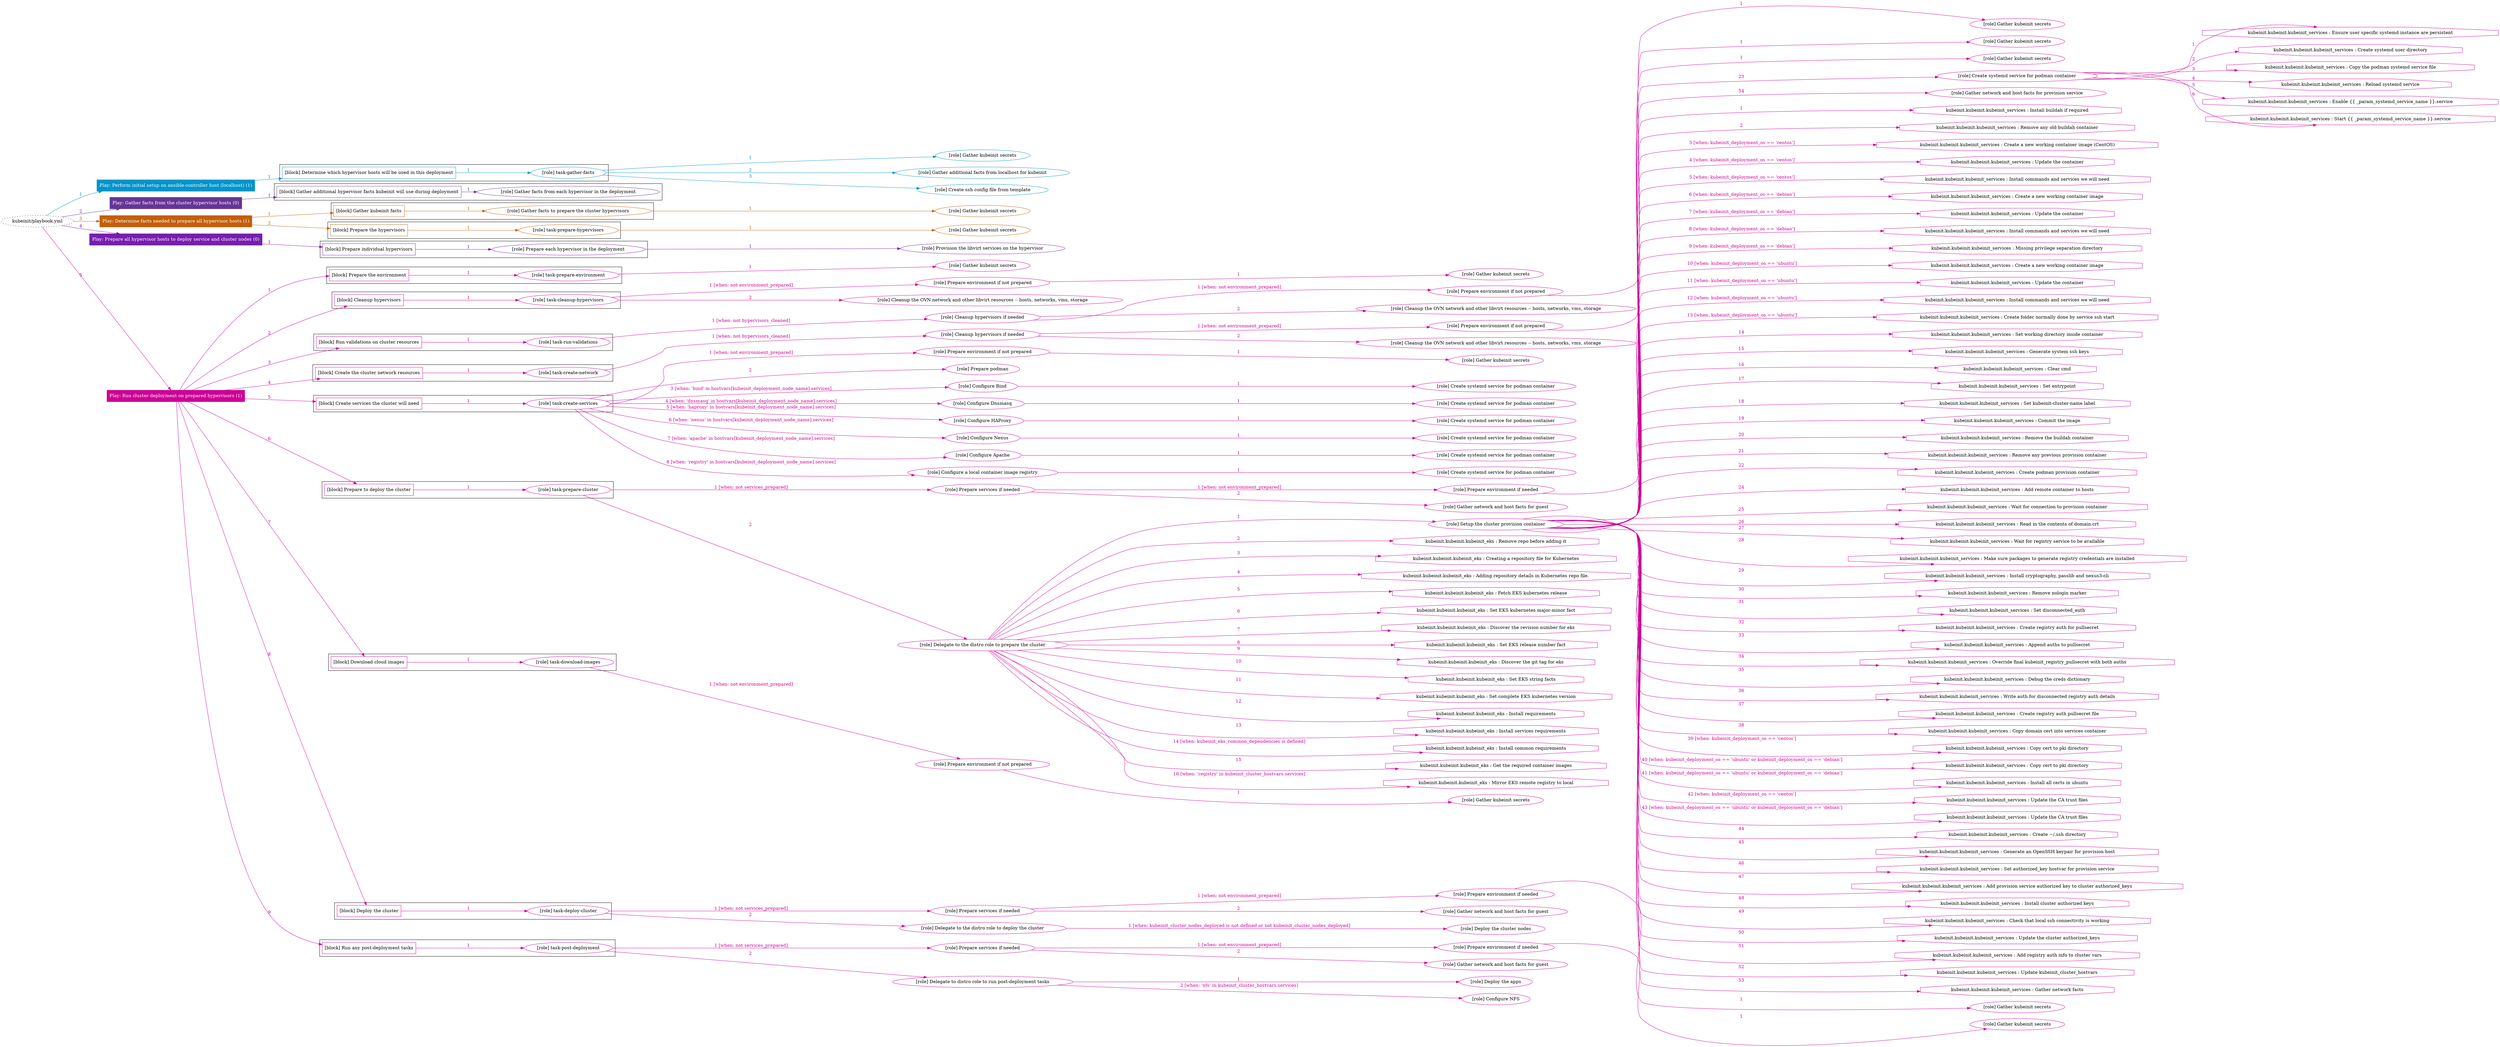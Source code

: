 digraph {
	graph [concentrate=true ordering=in rankdir=LR ratio=fill]
	edge [esep=5 sep=10]
	"kubeinit/playbook.yml" [URL="/home/runner/work/kubeinit/kubeinit/kubeinit/playbook.yml" id=playbook_182e44af style=dotted]
	play_514ed18f [label="Play: Perform initial setup on ansible-controller host (localhost) (1)" URL="/home/runner/work/kubeinit/kubeinit/kubeinit/playbook.yml" color="#0194cb" fontcolor="#ffffff" id=play_514ed18f shape=box style=filled tooltip=localhost]
	"kubeinit/playbook.yml" -> play_514ed18f [label="1 " color="#0194cb" fontcolor="#0194cb" id=edge_2331c1e7 labeltooltip="1 " tooltip="1 "]
	subgraph "Gather kubeinit secrets" {
		role_dbee325c [label="[role] Gather kubeinit secrets" URL="/home/runner/.ansible/collections/ansible_collections/kubeinit/kubeinit/roles/kubeinit_prepare/tasks/build_hypervisors_group.yml" color="#0194cb" id=role_dbee325c tooltip="Gather kubeinit secrets"]
	}
	subgraph "Gather additional facts from localhost for kubeinit" {
		role_0e1ad8e8 [label="[role] Gather additional facts from localhost for kubeinit" URL="/home/runner/.ansible/collections/ansible_collections/kubeinit/kubeinit/roles/kubeinit_prepare/tasks/build_hypervisors_group.yml" color="#0194cb" id=role_0e1ad8e8 tooltip="Gather additional facts from localhost for kubeinit"]
	}
	subgraph "Create ssh config file from template" {
		role_fc136462 [label="[role] Create ssh config file from template" URL="/home/runner/.ansible/collections/ansible_collections/kubeinit/kubeinit/roles/kubeinit_prepare/tasks/build_hypervisors_group.yml" color="#0194cb" id=role_fc136462 tooltip="Create ssh config file from template"]
	}
	subgraph "task-gather-facts" {
		role_cb498fe4 [label="[role] task-gather-facts" URL="/home/runner/work/kubeinit/kubeinit/kubeinit/playbook.yml" color="#0194cb" id=role_cb498fe4 tooltip="task-gather-facts"]
		role_cb498fe4 -> role_dbee325c [label="1 " color="#0194cb" fontcolor="#0194cb" id=edge_b2b8b4ef labeltooltip="1 " tooltip="1 "]
		role_cb498fe4 -> role_0e1ad8e8 [label="2 " color="#0194cb" fontcolor="#0194cb" id=edge_c48fc4d0 labeltooltip="2 " tooltip="2 "]
		role_cb498fe4 -> role_fc136462 [label="3 " color="#0194cb" fontcolor="#0194cb" id=edge_a7082e8b labeltooltip="3 " tooltip="3 "]
	}
	subgraph "Play: Perform initial setup on ansible-controller host (localhost) (1)" {
		play_514ed18f -> block_21d5ed4c [label=1 color="#0194cb" fontcolor="#0194cb" id=edge_0fcc9079 labeltooltip=1 tooltip=1]
		subgraph cluster_block_21d5ed4c {
			block_21d5ed4c [label="[block] Determine which hypervisor hosts will be used in this deployment" URL="/home/runner/work/kubeinit/kubeinit/kubeinit/playbook.yml" color="#0194cb" id=block_21d5ed4c labeltooltip="Determine which hypervisor hosts will be used in this deployment" shape=box tooltip="Determine which hypervisor hosts will be used in this deployment"]
			block_21d5ed4c -> role_cb498fe4 [label="1 " color="#0194cb" fontcolor="#0194cb" id=edge_156b312e labeltooltip="1 " tooltip="1 "]
		}
	}
	play_f9522838 [label="Play: Gather facts from the cluster hypervisor hosts (0)" URL="/home/runner/work/kubeinit/kubeinit/kubeinit/playbook.yml" color="#653597" fontcolor="#ffffff" id=play_f9522838 shape=box style=filled tooltip="Play: Gather facts from the cluster hypervisor hosts (0)"]
	"kubeinit/playbook.yml" -> play_f9522838 [label="2 " color="#653597" fontcolor="#653597" id=edge_ffce51fb labeltooltip="2 " tooltip="2 "]
	subgraph "Gather facts from each hypervisor in the deployment" {
		role_5302f466 [label="[role] Gather facts from each hypervisor in the deployment" URL="/home/runner/work/kubeinit/kubeinit/kubeinit/playbook.yml" color="#653597" id=role_5302f466 tooltip="Gather facts from each hypervisor in the deployment"]
	}
	subgraph "Play: Gather facts from the cluster hypervisor hosts (0)" {
		play_f9522838 -> block_df305349 [label=1 color="#653597" fontcolor="#653597" id=edge_49848774 labeltooltip=1 tooltip=1]
		subgraph cluster_block_df305349 {
			block_df305349 [label="[block] Gather additional hypervisor facts kubeinit will use during deployment" URL="/home/runner/work/kubeinit/kubeinit/kubeinit/playbook.yml" color="#653597" id=block_df305349 labeltooltip="Gather additional hypervisor facts kubeinit will use during deployment" shape=box tooltip="Gather additional hypervisor facts kubeinit will use during deployment"]
			block_df305349 -> role_5302f466 [label="1 " color="#653597" fontcolor="#653597" id=edge_35662bea labeltooltip="1 " tooltip="1 "]
		}
	}
	play_7867b64d [label="Play: Determine facts needed to prepare all hypervisor hosts (1)" URL="/home/runner/work/kubeinit/kubeinit/kubeinit/playbook.yml" color="#c35f09" fontcolor="#ffffff" id=play_7867b64d shape=box style=filled tooltip=localhost]
	"kubeinit/playbook.yml" -> play_7867b64d [label="3 " color="#c35f09" fontcolor="#c35f09" id=edge_dc8bdc8a labeltooltip="3 " tooltip="3 "]
	subgraph "Gather kubeinit secrets" {
		role_c2b55f44 [label="[role] Gather kubeinit secrets" URL="/home/runner/.ansible/collections/ansible_collections/kubeinit/kubeinit/roles/kubeinit_prepare/tasks/gather_kubeinit_facts.yml" color="#c35f09" id=role_c2b55f44 tooltip="Gather kubeinit secrets"]
	}
	subgraph "Gather facts to prepare the cluster hypervisors" {
		role_77e62a80 [label="[role] Gather facts to prepare the cluster hypervisors" URL="/home/runner/work/kubeinit/kubeinit/kubeinit/playbook.yml" color="#c35f09" id=role_77e62a80 tooltip="Gather facts to prepare the cluster hypervisors"]
		role_77e62a80 -> role_c2b55f44 [label="1 " color="#c35f09" fontcolor="#c35f09" id=edge_64086c0d labeltooltip="1 " tooltip="1 "]
	}
	subgraph "Gather kubeinit secrets" {
		role_0e2ecbd0 [label="[role] Gather kubeinit secrets" URL="/home/runner/.ansible/collections/ansible_collections/kubeinit/kubeinit/roles/kubeinit_prepare/tasks/gather_kubeinit_facts.yml" color="#c35f09" id=role_0e2ecbd0 tooltip="Gather kubeinit secrets"]
	}
	subgraph "task-prepare-hypervisors" {
		role_c7732720 [label="[role] task-prepare-hypervisors" URL="/home/runner/work/kubeinit/kubeinit/kubeinit/playbook.yml" color="#c35f09" id=role_c7732720 tooltip="task-prepare-hypervisors"]
		role_c7732720 -> role_0e2ecbd0 [label="1 " color="#c35f09" fontcolor="#c35f09" id=edge_0dcd9c04 labeltooltip="1 " tooltip="1 "]
	}
	subgraph "Play: Determine facts needed to prepare all hypervisor hosts (1)" {
		play_7867b64d -> block_f5b4ac82 [label=1 color="#c35f09" fontcolor="#c35f09" id=edge_0b018b0d labeltooltip=1 tooltip=1]
		subgraph cluster_block_f5b4ac82 {
			block_f5b4ac82 [label="[block] Gather kubeinit facts" URL="/home/runner/work/kubeinit/kubeinit/kubeinit/playbook.yml" color="#c35f09" id=block_f5b4ac82 labeltooltip="Gather kubeinit facts" shape=box tooltip="Gather kubeinit facts"]
			block_f5b4ac82 -> role_77e62a80 [label="1 " color="#c35f09" fontcolor="#c35f09" id=edge_d728346d labeltooltip="1 " tooltip="1 "]
		}
		play_7867b64d -> block_5668d038 [label=2 color="#c35f09" fontcolor="#c35f09" id=edge_42e13cea labeltooltip=2 tooltip=2]
		subgraph cluster_block_5668d038 {
			block_5668d038 [label="[block] Prepare the hypervisors" URL="/home/runner/work/kubeinit/kubeinit/kubeinit/playbook.yml" color="#c35f09" id=block_5668d038 labeltooltip="Prepare the hypervisors" shape=box tooltip="Prepare the hypervisors"]
			block_5668d038 -> role_c7732720 [label="1 " color="#c35f09" fontcolor="#c35f09" id=edge_8f163fd1 labeltooltip="1 " tooltip="1 "]
		}
	}
	play_b040bbca [label="Play: Prepare all hypervisor hosts to deploy service and cluster nodes (0)" URL="/home/runner/work/kubeinit/kubeinit/kubeinit/playbook.yml" color="#771eae" fontcolor="#ffffff" id=play_b040bbca shape=box style=filled tooltip="Play: Prepare all hypervisor hosts to deploy service and cluster nodes (0)"]
	"kubeinit/playbook.yml" -> play_b040bbca [label="4 " color="#771eae" fontcolor="#771eae" id=edge_118a1dab labeltooltip="4 " tooltip="4 "]
	subgraph "Provision the libvirt services on the hypervisor" {
		role_6f1c7eb4 [label="[role] Provision the libvirt services on the hypervisor" URL="/home/runner/.ansible/collections/ansible_collections/kubeinit/kubeinit/roles/kubeinit_prepare/tasks/prepare_hypervisor.yml" color="#771eae" id=role_6f1c7eb4 tooltip="Provision the libvirt services on the hypervisor"]
	}
	subgraph "Prepare each hypervisor in the deployment" {
		role_9656f35b [label="[role] Prepare each hypervisor in the deployment" URL="/home/runner/work/kubeinit/kubeinit/kubeinit/playbook.yml" color="#771eae" id=role_9656f35b tooltip="Prepare each hypervisor in the deployment"]
		role_9656f35b -> role_6f1c7eb4 [label="1 " color="#771eae" fontcolor="#771eae" id=edge_ce899ddf labeltooltip="1 " tooltip="1 "]
	}
	subgraph "Play: Prepare all hypervisor hosts to deploy service and cluster nodes (0)" {
		play_b040bbca -> block_68b19b0d [label=1 color="#771eae" fontcolor="#771eae" id=edge_c18c204d labeltooltip=1 tooltip=1]
		subgraph cluster_block_68b19b0d {
			block_68b19b0d [label="[block] Prepare individual hypervisors" URL="/home/runner/work/kubeinit/kubeinit/kubeinit/playbook.yml" color="#771eae" id=block_68b19b0d labeltooltip="Prepare individual hypervisors" shape=box tooltip="Prepare individual hypervisors"]
			block_68b19b0d -> role_9656f35b [label="1 " color="#771eae" fontcolor="#771eae" id=edge_db231d4f labeltooltip="1 " tooltip="1 "]
		}
	}
	play_fc979c4c [label="Play: Run cluster deployment on prepared hypervisors (1)" URL="/home/runner/work/kubeinit/kubeinit/kubeinit/playbook.yml" color="#cc0095" fontcolor="#ffffff" id=play_fc979c4c shape=box style=filled tooltip=localhost]
	"kubeinit/playbook.yml" -> play_fc979c4c [label="5 " color="#cc0095" fontcolor="#cc0095" id=edge_83e0c406 labeltooltip="5 " tooltip="5 "]
	subgraph "Gather kubeinit secrets" {
		role_2b18eb4d [label="[role] Gather kubeinit secrets" URL="/home/runner/.ansible/collections/ansible_collections/kubeinit/kubeinit/roles/kubeinit_prepare/tasks/gather_kubeinit_facts.yml" color="#cc0095" id=role_2b18eb4d tooltip="Gather kubeinit secrets"]
	}
	subgraph "task-prepare-environment" {
		role_e46cbbf2 [label="[role] task-prepare-environment" URL="/home/runner/work/kubeinit/kubeinit/kubeinit/playbook.yml" color="#cc0095" id=role_e46cbbf2 tooltip="task-prepare-environment"]
		role_e46cbbf2 -> role_2b18eb4d [label="1 " color="#cc0095" fontcolor="#cc0095" id=edge_475b6de2 labeltooltip="1 " tooltip="1 "]
	}
	subgraph "Gather kubeinit secrets" {
		role_218d570c [label="[role] Gather kubeinit secrets" URL="/home/runner/.ansible/collections/ansible_collections/kubeinit/kubeinit/roles/kubeinit_prepare/tasks/gather_kubeinit_facts.yml" color="#cc0095" id=role_218d570c tooltip="Gather kubeinit secrets"]
	}
	subgraph "Prepare environment if not prepared" {
		role_efe73987 [label="[role] Prepare environment if not prepared" URL="/home/runner/.ansible/collections/ansible_collections/kubeinit/kubeinit/roles/kubeinit_prepare/tasks/cleanup_hypervisors.yml" color="#cc0095" id=role_efe73987 tooltip="Prepare environment if not prepared"]
		role_efe73987 -> role_218d570c [label="1 " color="#cc0095" fontcolor="#cc0095" id=edge_cf3f4e54 labeltooltip="1 " tooltip="1 "]
	}
	subgraph "Cleanup the OVN network and other libvirt resources -- hosts, networks, vms, storage" {
		role_d0bc0dd5 [label="[role] Cleanup the OVN network and other libvirt resources -- hosts, networks, vms, storage" URL="/home/runner/.ansible/collections/ansible_collections/kubeinit/kubeinit/roles/kubeinit_prepare/tasks/cleanup_hypervisors.yml" color="#cc0095" id=role_d0bc0dd5 tooltip="Cleanup the OVN network and other libvirt resources -- hosts, networks, vms, storage"]
	}
	subgraph "task-cleanup-hypervisors" {
		role_b011e329 [label="[role] task-cleanup-hypervisors" URL="/home/runner/work/kubeinit/kubeinit/kubeinit/playbook.yml" color="#cc0095" id=role_b011e329 tooltip="task-cleanup-hypervisors"]
		role_b011e329 -> role_efe73987 [label="1 [when: not environment_prepared]" color="#cc0095" fontcolor="#cc0095" id=edge_6366fa18 labeltooltip="1 [when: not environment_prepared]" tooltip="1 [when: not environment_prepared]"]
		role_b011e329 -> role_d0bc0dd5 [label="2 " color="#cc0095" fontcolor="#cc0095" id=edge_6f9d17a7 labeltooltip="2 " tooltip="2 "]
	}
	subgraph "Gather kubeinit secrets" {
		role_0635fb32 [label="[role] Gather kubeinit secrets" URL="/home/runner/.ansible/collections/ansible_collections/kubeinit/kubeinit/roles/kubeinit_prepare/tasks/gather_kubeinit_facts.yml" color="#cc0095" id=role_0635fb32 tooltip="Gather kubeinit secrets"]
	}
	subgraph "Prepare environment if not prepared" {
		role_d9b6f330 [label="[role] Prepare environment if not prepared" URL="/home/runner/.ansible/collections/ansible_collections/kubeinit/kubeinit/roles/kubeinit_prepare/tasks/cleanup_hypervisors.yml" color="#cc0095" id=role_d9b6f330 tooltip="Prepare environment if not prepared"]
		role_d9b6f330 -> role_0635fb32 [label="1 " color="#cc0095" fontcolor="#cc0095" id=edge_c1c94a31 labeltooltip="1 " tooltip="1 "]
	}
	subgraph "Cleanup the OVN network and other libvirt resources -- hosts, networks, vms, storage" {
		role_ccf70b7c [label="[role] Cleanup the OVN network and other libvirt resources -- hosts, networks, vms, storage" URL="/home/runner/.ansible/collections/ansible_collections/kubeinit/kubeinit/roles/kubeinit_prepare/tasks/cleanup_hypervisors.yml" color="#cc0095" id=role_ccf70b7c tooltip="Cleanup the OVN network and other libvirt resources -- hosts, networks, vms, storage"]
	}
	subgraph "Cleanup hypervisors if needed" {
		role_cc9f4b6a [label="[role] Cleanup hypervisors if needed" URL="/home/runner/.ansible/collections/ansible_collections/kubeinit/kubeinit/roles/kubeinit_validations/tasks/main.yml" color="#cc0095" id=role_cc9f4b6a tooltip="Cleanup hypervisors if needed"]
		role_cc9f4b6a -> role_d9b6f330 [label="1 [when: not environment_prepared]" color="#cc0095" fontcolor="#cc0095" id=edge_d3da3dfd labeltooltip="1 [when: not environment_prepared]" tooltip="1 [when: not environment_prepared]"]
		role_cc9f4b6a -> role_ccf70b7c [label="2 " color="#cc0095" fontcolor="#cc0095" id=edge_276e54fe labeltooltip="2 " tooltip="2 "]
	}
	subgraph "task-run-validations" {
		role_8d3aa627 [label="[role] task-run-validations" URL="/home/runner/work/kubeinit/kubeinit/kubeinit/playbook.yml" color="#cc0095" id=role_8d3aa627 tooltip="task-run-validations"]
		role_8d3aa627 -> role_cc9f4b6a [label="1 [when: not hypervisors_cleaned]" color="#cc0095" fontcolor="#cc0095" id=edge_52482521 labeltooltip="1 [when: not hypervisors_cleaned]" tooltip="1 [when: not hypervisors_cleaned]"]
	}
	subgraph "Gather kubeinit secrets" {
		role_eef252f8 [label="[role] Gather kubeinit secrets" URL="/home/runner/.ansible/collections/ansible_collections/kubeinit/kubeinit/roles/kubeinit_prepare/tasks/gather_kubeinit_facts.yml" color="#cc0095" id=role_eef252f8 tooltip="Gather kubeinit secrets"]
	}
	subgraph "Prepare environment if not prepared" {
		role_cbc63954 [label="[role] Prepare environment if not prepared" URL="/home/runner/.ansible/collections/ansible_collections/kubeinit/kubeinit/roles/kubeinit_prepare/tasks/cleanup_hypervisors.yml" color="#cc0095" id=role_cbc63954 tooltip="Prepare environment if not prepared"]
		role_cbc63954 -> role_eef252f8 [label="1 " color="#cc0095" fontcolor="#cc0095" id=edge_f2f3e126 labeltooltip="1 " tooltip="1 "]
	}
	subgraph "Cleanup the OVN network and other libvirt resources -- hosts, networks, vms, storage" {
		role_4aa824e1 [label="[role] Cleanup the OVN network and other libvirt resources -- hosts, networks, vms, storage" URL="/home/runner/.ansible/collections/ansible_collections/kubeinit/kubeinit/roles/kubeinit_prepare/tasks/cleanup_hypervisors.yml" color="#cc0095" id=role_4aa824e1 tooltip="Cleanup the OVN network and other libvirt resources -- hosts, networks, vms, storage"]
	}
	subgraph "Cleanup hypervisors if needed" {
		role_6594d84c [label="[role] Cleanup hypervisors if needed" URL="/home/runner/.ansible/collections/ansible_collections/kubeinit/kubeinit/roles/kubeinit_libvirt/tasks/create_network.yml" color="#cc0095" id=role_6594d84c tooltip="Cleanup hypervisors if needed"]
		role_6594d84c -> role_cbc63954 [label="1 [when: not environment_prepared]" color="#cc0095" fontcolor="#cc0095" id=edge_4f3465b4 labeltooltip="1 [when: not environment_prepared]" tooltip="1 [when: not environment_prepared]"]
		role_6594d84c -> role_4aa824e1 [label="2 " color="#cc0095" fontcolor="#cc0095" id=edge_f8e6baa5 labeltooltip="2 " tooltip="2 "]
	}
	subgraph "task-create-network" {
		role_976c1487 [label="[role] task-create-network" URL="/home/runner/work/kubeinit/kubeinit/kubeinit/playbook.yml" color="#cc0095" id=role_976c1487 tooltip="task-create-network"]
		role_976c1487 -> role_6594d84c [label="1 [when: not hypervisors_cleaned]" color="#cc0095" fontcolor="#cc0095" id=edge_96f9e1c2 labeltooltip="1 [when: not hypervisors_cleaned]" tooltip="1 [when: not hypervisors_cleaned]"]
	}
	subgraph "Gather kubeinit secrets" {
		role_ae6aa6af [label="[role] Gather kubeinit secrets" URL="/home/runner/.ansible/collections/ansible_collections/kubeinit/kubeinit/roles/kubeinit_prepare/tasks/gather_kubeinit_facts.yml" color="#cc0095" id=role_ae6aa6af tooltip="Gather kubeinit secrets"]
	}
	subgraph "Prepare environment if not prepared" {
		role_626aa10c [label="[role] Prepare environment if not prepared" URL="/home/runner/.ansible/collections/ansible_collections/kubeinit/kubeinit/roles/kubeinit_services/tasks/main.yml" color="#cc0095" id=role_626aa10c tooltip="Prepare environment if not prepared"]
		role_626aa10c -> role_ae6aa6af [label="1 " color="#cc0095" fontcolor="#cc0095" id=edge_a8589be3 labeltooltip="1 " tooltip="1 "]
	}
	subgraph "Prepare podman" {
		role_240f91a6 [label="[role] Prepare podman" URL="/home/runner/.ansible/collections/ansible_collections/kubeinit/kubeinit/roles/kubeinit_services/tasks/00_create_service_pod.yml" color="#cc0095" id=role_240f91a6 tooltip="Prepare podman"]
	}
	subgraph "Create systemd service for podman container" {
		role_01a5777e [label="[role] Create systemd service for podman container" URL="/home/runner/.ansible/collections/ansible_collections/kubeinit/kubeinit/roles/kubeinit_bind/tasks/main.yml" color="#cc0095" id=role_01a5777e tooltip="Create systemd service for podman container"]
	}
	subgraph "Configure Bind" {
		role_4634ce33 [label="[role] Configure Bind" URL="/home/runner/.ansible/collections/ansible_collections/kubeinit/kubeinit/roles/kubeinit_services/tasks/start_services_containers.yml" color="#cc0095" id=role_4634ce33 tooltip="Configure Bind"]
		role_4634ce33 -> role_01a5777e [label="1 " color="#cc0095" fontcolor="#cc0095" id=edge_6f5c46aa labeltooltip="1 " tooltip="1 "]
	}
	subgraph "Create systemd service for podman container" {
		role_27563585 [label="[role] Create systemd service for podman container" URL="/home/runner/.ansible/collections/ansible_collections/kubeinit/kubeinit/roles/kubeinit_dnsmasq/tasks/main.yml" color="#cc0095" id=role_27563585 tooltip="Create systemd service for podman container"]
	}
	subgraph "Configure Dnsmasq" {
		role_d6052fae [label="[role] Configure Dnsmasq" URL="/home/runner/.ansible/collections/ansible_collections/kubeinit/kubeinit/roles/kubeinit_services/tasks/start_services_containers.yml" color="#cc0095" id=role_d6052fae tooltip="Configure Dnsmasq"]
		role_d6052fae -> role_27563585 [label="1 " color="#cc0095" fontcolor="#cc0095" id=edge_0d81b4dc labeltooltip="1 " tooltip="1 "]
	}
	subgraph "Create systemd service for podman container" {
		role_8f023b77 [label="[role] Create systemd service for podman container" URL="/home/runner/.ansible/collections/ansible_collections/kubeinit/kubeinit/roles/kubeinit_haproxy/tasks/main.yml" color="#cc0095" id=role_8f023b77 tooltip="Create systemd service for podman container"]
	}
	subgraph "Configure HAProxy" {
		role_6a6b0da3 [label="[role] Configure HAProxy" URL="/home/runner/.ansible/collections/ansible_collections/kubeinit/kubeinit/roles/kubeinit_services/tasks/start_services_containers.yml" color="#cc0095" id=role_6a6b0da3 tooltip="Configure HAProxy"]
		role_6a6b0da3 -> role_8f023b77 [label="1 " color="#cc0095" fontcolor="#cc0095" id=edge_fc39d6fe labeltooltip="1 " tooltip="1 "]
	}
	subgraph "Create systemd service for podman container" {
		role_ccef27fc [label="[role] Create systemd service for podman container" URL="/home/runner/.ansible/collections/ansible_collections/kubeinit/kubeinit/roles/kubeinit_nexus/tasks/main.yml" color="#cc0095" id=role_ccef27fc tooltip="Create systemd service for podman container"]
	}
	subgraph "Configure Nexus" {
		role_c51ce75d [label="[role] Configure Nexus" URL="/home/runner/.ansible/collections/ansible_collections/kubeinit/kubeinit/roles/kubeinit_services/tasks/start_services_containers.yml" color="#cc0095" id=role_c51ce75d tooltip="Configure Nexus"]
		role_c51ce75d -> role_ccef27fc [label="1 " color="#cc0095" fontcolor="#cc0095" id=edge_5c53700c labeltooltip="1 " tooltip="1 "]
	}
	subgraph "Create systemd service for podman container" {
		role_1e63bcf1 [label="[role] Create systemd service for podman container" URL="/home/runner/.ansible/collections/ansible_collections/kubeinit/kubeinit/roles/kubeinit_apache/tasks/main.yml" color="#cc0095" id=role_1e63bcf1 tooltip="Create systemd service for podman container"]
	}
	subgraph "Configure Apache" {
		role_5b899f24 [label="[role] Configure Apache" URL="/home/runner/.ansible/collections/ansible_collections/kubeinit/kubeinit/roles/kubeinit_services/tasks/start_services_containers.yml" color="#cc0095" id=role_5b899f24 tooltip="Configure Apache"]
		role_5b899f24 -> role_1e63bcf1 [label="1 " color="#cc0095" fontcolor="#cc0095" id=edge_aee43924 labeltooltip="1 " tooltip="1 "]
	}
	subgraph "Create systemd service for podman container" {
		role_42b29ac2 [label="[role] Create systemd service for podman container" URL="/home/runner/.ansible/collections/ansible_collections/kubeinit/kubeinit/roles/kubeinit_registry/tasks/main.yml" color="#cc0095" id=role_42b29ac2 tooltip="Create systemd service for podman container"]
	}
	subgraph "Configure a local container image registry" {
		role_1145027a [label="[role] Configure a local container image registry" URL="/home/runner/.ansible/collections/ansible_collections/kubeinit/kubeinit/roles/kubeinit_services/tasks/start_services_containers.yml" color="#cc0095" id=role_1145027a tooltip="Configure a local container image registry"]
		role_1145027a -> role_42b29ac2 [label="1 " color="#cc0095" fontcolor="#cc0095" id=edge_56f4f191 labeltooltip="1 " tooltip="1 "]
	}
	subgraph "task-create-services" {
		role_52f87670 [label="[role] task-create-services" URL="/home/runner/work/kubeinit/kubeinit/kubeinit/playbook.yml" color="#cc0095" id=role_52f87670 tooltip="task-create-services"]
		role_52f87670 -> role_626aa10c [label="1 [when: not environment_prepared]" color="#cc0095" fontcolor="#cc0095" id=edge_2e906657 labeltooltip="1 [when: not environment_prepared]" tooltip="1 [when: not environment_prepared]"]
		role_52f87670 -> role_240f91a6 [label="2 " color="#cc0095" fontcolor="#cc0095" id=edge_a7faff05 labeltooltip="2 " tooltip="2 "]
		role_52f87670 -> role_4634ce33 [label="3 [when: 'bind' in hostvars[kubeinit_deployment_node_name].services]" color="#cc0095" fontcolor="#cc0095" id=edge_ea81c4e9 labeltooltip="3 [when: 'bind' in hostvars[kubeinit_deployment_node_name].services]" tooltip="3 [when: 'bind' in hostvars[kubeinit_deployment_node_name].services]"]
		role_52f87670 -> role_d6052fae [label="4 [when: 'dnsmasq' in hostvars[kubeinit_deployment_node_name].services]" color="#cc0095" fontcolor="#cc0095" id=edge_d8caedf1 labeltooltip="4 [when: 'dnsmasq' in hostvars[kubeinit_deployment_node_name].services]" tooltip="4 [when: 'dnsmasq' in hostvars[kubeinit_deployment_node_name].services]"]
		role_52f87670 -> role_6a6b0da3 [label="5 [when: 'haproxy' in hostvars[kubeinit_deployment_node_name].services]" color="#cc0095" fontcolor="#cc0095" id=edge_036c29be labeltooltip="5 [when: 'haproxy' in hostvars[kubeinit_deployment_node_name].services]" tooltip="5 [when: 'haproxy' in hostvars[kubeinit_deployment_node_name].services]"]
		role_52f87670 -> role_c51ce75d [label="6 [when: 'nexus' in hostvars[kubeinit_deployment_node_name].services]" color="#cc0095" fontcolor="#cc0095" id=edge_45802dad labeltooltip="6 [when: 'nexus' in hostvars[kubeinit_deployment_node_name].services]" tooltip="6 [when: 'nexus' in hostvars[kubeinit_deployment_node_name].services]"]
		role_52f87670 -> role_5b899f24 [label="7 [when: 'apache' in hostvars[kubeinit_deployment_node_name].services]" color="#cc0095" fontcolor="#cc0095" id=edge_25beebd0 labeltooltip="7 [when: 'apache' in hostvars[kubeinit_deployment_node_name].services]" tooltip="7 [when: 'apache' in hostvars[kubeinit_deployment_node_name].services]"]
		role_52f87670 -> role_1145027a [label="8 [when: 'registry' in hostvars[kubeinit_deployment_node_name].services]" color="#cc0095" fontcolor="#cc0095" id=edge_d4743d79 labeltooltip="8 [when: 'registry' in hostvars[kubeinit_deployment_node_name].services]" tooltip="8 [when: 'registry' in hostvars[kubeinit_deployment_node_name].services]"]
	}
	subgraph "Gather kubeinit secrets" {
		role_b3d73a07 [label="[role] Gather kubeinit secrets" URL="/home/runner/.ansible/collections/ansible_collections/kubeinit/kubeinit/roles/kubeinit_prepare/tasks/gather_kubeinit_facts.yml" color="#cc0095" id=role_b3d73a07 tooltip="Gather kubeinit secrets"]
	}
	subgraph "Prepare environment if needed" {
		role_52e2c24c [label="[role] Prepare environment if needed" URL="/home/runner/.ansible/collections/ansible_collections/kubeinit/kubeinit/roles/kubeinit_services/tasks/prepare_services.yml" color="#cc0095" id=role_52e2c24c tooltip="Prepare environment if needed"]
		role_52e2c24c -> role_b3d73a07 [label="1 " color="#cc0095" fontcolor="#cc0095" id=edge_4f211d16 labeltooltip="1 " tooltip="1 "]
	}
	subgraph "Gather network and host facts for guest" {
		role_c7ab063f [label="[role] Gather network and host facts for guest" URL="/home/runner/.ansible/collections/ansible_collections/kubeinit/kubeinit/roles/kubeinit_services/tasks/prepare_services.yml" color="#cc0095" id=role_c7ab063f tooltip="Gather network and host facts for guest"]
	}
	subgraph "Prepare services if needed" {
		role_95a76969 [label="[role] Prepare services if needed" URL="/home/runner/.ansible/collections/ansible_collections/kubeinit/kubeinit/roles/kubeinit_prepare/tasks/prepare_cluster.yml" color="#cc0095" id=role_95a76969 tooltip="Prepare services if needed"]
		role_95a76969 -> role_52e2c24c [label="1 [when: not environment_prepared]" color="#cc0095" fontcolor="#cc0095" id=edge_59837289 labeltooltip="1 [when: not environment_prepared]" tooltip="1 [when: not environment_prepared]"]
		role_95a76969 -> role_c7ab063f [label="2 " color="#cc0095" fontcolor="#cc0095" id=edge_8cbe0c6d labeltooltip="2 " tooltip="2 "]
	}
	subgraph "Create systemd service for podman container" {
		role_a1800f2e [label="[role] Create systemd service for podman container" URL="/home/runner/.ansible/collections/ansible_collections/kubeinit/kubeinit/roles/kubeinit_services/tasks/create_provision_container.yml" color="#cc0095" id=role_a1800f2e tooltip="Create systemd service for podman container"]
		task_26d97450 [label="kubeinit.kubeinit.kubeinit_services : Ensure user specific systemd instance are persistent" URL="/home/runner/.ansible/collections/ansible_collections/kubeinit/kubeinit/roles/kubeinit_services/tasks/create_managed_service.yml" color="#cc0095" id=task_26d97450 shape=octagon tooltip="kubeinit.kubeinit.kubeinit_services : Ensure user specific systemd instance are persistent"]
		role_a1800f2e -> task_26d97450 [label="1 " color="#cc0095" fontcolor="#cc0095" id=edge_d4aafe55 labeltooltip="1 " tooltip="1 "]
		task_295521a1 [label="kubeinit.kubeinit.kubeinit_services : Create systemd user directory" URL="/home/runner/.ansible/collections/ansible_collections/kubeinit/kubeinit/roles/kubeinit_services/tasks/create_managed_service.yml" color="#cc0095" id=task_295521a1 shape=octagon tooltip="kubeinit.kubeinit.kubeinit_services : Create systemd user directory"]
		role_a1800f2e -> task_295521a1 [label="2 " color="#cc0095" fontcolor="#cc0095" id=edge_3cee2c3b labeltooltip="2 " tooltip="2 "]
		task_7e9ec71a [label="kubeinit.kubeinit.kubeinit_services : Copy the podman systemd service file" URL="/home/runner/.ansible/collections/ansible_collections/kubeinit/kubeinit/roles/kubeinit_services/tasks/create_managed_service.yml" color="#cc0095" id=task_7e9ec71a shape=octagon tooltip="kubeinit.kubeinit.kubeinit_services : Copy the podman systemd service file"]
		role_a1800f2e -> task_7e9ec71a [label="3 " color="#cc0095" fontcolor="#cc0095" id=edge_3e11eaf3 labeltooltip="3 " tooltip="3 "]
		task_8ff4d42e [label="kubeinit.kubeinit.kubeinit_services : Reload systemd service" URL="/home/runner/.ansible/collections/ansible_collections/kubeinit/kubeinit/roles/kubeinit_services/tasks/create_managed_service.yml" color="#cc0095" id=task_8ff4d42e shape=octagon tooltip="kubeinit.kubeinit.kubeinit_services : Reload systemd service"]
		role_a1800f2e -> task_8ff4d42e [label="4 " color="#cc0095" fontcolor="#cc0095" id=edge_edbcce12 labeltooltip="4 " tooltip="4 "]
		task_af312bc9 [label="kubeinit.kubeinit.kubeinit_services : Enable {{ _param_systemd_service_name }}.service" URL="/home/runner/.ansible/collections/ansible_collections/kubeinit/kubeinit/roles/kubeinit_services/tasks/create_managed_service.yml" color="#cc0095" id=task_af312bc9 shape=octagon tooltip="kubeinit.kubeinit.kubeinit_services : Enable {{ _param_systemd_service_name }}.service"]
		role_a1800f2e -> task_af312bc9 [label="5 " color="#cc0095" fontcolor="#cc0095" id=edge_4ac70eea labeltooltip="5 " tooltip="5 "]
		task_e0b78aca [label="kubeinit.kubeinit.kubeinit_services : Start {{ _param_systemd_service_name }}.service" URL="/home/runner/.ansible/collections/ansible_collections/kubeinit/kubeinit/roles/kubeinit_services/tasks/create_managed_service.yml" color="#cc0095" id=task_e0b78aca shape=octagon tooltip="kubeinit.kubeinit.kubeinit_services : Start {{ _param_systemd_service_name }}.service"]
		role_a1800f2e -> task_e0b78aca [label="6 " color="#cc0095" fontcolor="#cc0095" id=edge_7e0cff8d labeltooltip="6 " tooltip="6 "]
	}
	subgraph "Gather network and host facts for provision service" {
		role_170232f0 [label="[role] Gather network and host facts for provision service" URL="/home/runner/.ansible/collections/ansible_collections/kubeinit/kubeinit/roles/kubeinit_services/tasks/create_provision_container.yml" color="#cc0095" id=role_170232f0 tooltip="Gather network and host facts for provision service"]
	}
	subgraph "Setup the cluster provision container" {
		role_b8817c48 [label="[role] Setup the cluster provision container" URL="/home/runner/.ansible/collections/ansible_collections/kubeinit/kubeinit/roles/kubeinit_eks/tasks/prepare_cluster.yml" color="#cc0095" id=role_b8817c48 tooltip="Setup the cluster provision container"]
		task_2dd3387f [label="kubeinit.kubeinit.kubeinit_services : Install buildah if required" URL="/home/runner/.ansible/collections/ansible_collections/kubeinit/kubeinit/roles/kubeinit_services/tasks/create_provision_container.yml" color="#cc0095" id=task_2dd3387f shape=octagon tooltip="kubeinit.kubeinit.kubeinit_services : Install buildah if required"]
		role_b8817c48 -> task_2dd3387f [label="1 " color="#cc0095" fontcolor="#cc0095" id=edge_7641ec43 labeltooltip="1 " tooltip="1 "]
		task_5b8cdd39 [label="kubeinit.kubeinit.kubeinit_services : Remove any old buildah container" URL="/home/runner/.ansible/collections/ansible_collections/kubeinit/kubeinit/roles/kubeinit_services/tasks/create_provision_container.yml" color="#cc0095" id=task_5b8cdd39 shape=octagon tooltip="kubeinit.kubeinit.kubeinit_services : Remove any old buildah container"]
		role_b8817c48 -> task_5b8cdd39 [label="2 " color="#cc0095" fontcolor="#cc0095" id=edge_5a810070 labeltooltip="2 " tooltip="2 "]
		task_f4642198 [label="kubeinit.kubeinit.kubeinit_services : Create a new working container image (CentOS)" URL="/home/runner/.ansible/collections/ansible_collections/kubeinit/kubeinit/roles/kubeinit_services/tasks/create_provision_container.yml" color="#cc0095" id=task_f4642198 shape=octagon tooltip="kubeinit.kubeinit.kubeinit_services : Create a new working container image (CentOS)"]
		role_b8817c48 -> task_f4642198 [label="3 [when: kubeinit_deployment_os == 'centos']" color="#cc0095" fontcolor="#cc0095" id=edge_d4d845cf labeltooltip="3 [when: kubeinit_deployment_os == 'centos']" tooltip="3 [when: kubeinit_deployment_os == 'centos']"]
		task_fd090aca [label="kubeinit.kubeinit.kubeinit_services : Update the container" URL="/home/runner/.ansible/collections/ansible_collections/kubeinit/kubeinit/roles/kubeinit_services/tasks/create_provision_container.yml" color="#cc0095" id=task_fd090aca shape=octagon tooltip="kubeinit.kubeinit.kubeinit_services : Update the container"]
		role_b8817c48 -> task_fd090aca [label="4 [when: kubeinit_deployment_os == 'centos']" color="#cc0095" fontcolor="#cc0095" id=edge_409f1175 labeltooltip="4 [when: kubeinit_deployment_os == 'centos']" tooltip="4 [when: kubeinit_deployment_os == 'centos']"]
		task_69d95bfb [label="kubeinit.kubeinit.kubeinit_services : Install commands and services we will need" URL="/home/runner/.ansible/collections/ansible_collections/kubeinit/kubeinit/roles/kubeinit_services/tasks/create_provision_container.yml" color="#cc0095" id=task_69d95bfb shape=octagon tooltip="kubeinit.kubeinit.kubeinit_services : Install commands and services we will need"]
		role_b8817c48 -> task_69d95bfb [label="5 [when: kubeinit_deployment_os == 'centos']" color="#cc0095" fontcolor="#cc0095" id=edge_aab1dd9d labeltooltip="5 [when: kubeinit_deployment_os == 'centos']" tooltip="5 [when: kubeinit_deployment_os == 'centos']"]
		task_2fbbea8e [label="kubeinit.kubeinit.kubeinit_services : Create a new working container image" URL="/home/runner/.ansible/collections/ansible_collections/kubeinit/kubeinit/roles/kubeinit_services/tasks/create_provision_container.yml" color="#cc0095" id=task_2fbbea8e shape=octagon tooltip="kubeinit.kubeinit.kubeinit_services : Create a new working container image"]
		role_b8817c48 -> task_2fbbea8e [label="6 [when: kubeinit_deployment_os == 'debian']" color="#cc0095" fontcolor="#cc0095" id=edge_3ac58292 labeltooltip="6 [when: kubeinit_deployment_os == 'debian']" tooltip="6 [when: kubeinit_deployment_os == 'debian']"]
		task_2991941e [label="kubeinit.kubeinit.kubeinit_services : Update the container" URL="/home/runner/.ansible/collections/ansible_collections/kubeinit/kubeinit/roles/kubeinit_services/tasks/create_provision_container.yml" color="#cc0095" id=task_2991941e shape=octagon tooltip="kubeinit.kubeinit.kubeinit_services : Update the container"]
		role_b8817c48 -> task_2991941e [label="7 [when: kubeinit_deployment_os == 'debian']" color="#cc0095" fontcolor="#cc0095" id=edge_e9fc4a5b labeltooltip="7 [when: kubeinit_deployment_os == 'debian']" tooltip="7 [when: kubeinit_deployment_os == 'debian']"]
		task_af4b5666 [label="kubeinit.kubeinit.kubeinit_services : Install commands and services we will need" URL="/home/runner/.ansible/collections/ansible_collections/kubeinit/kubeinit/roles/kubeinit_services/tasks/create_provision_container.yml" color="#cc0095" id=task_af4b5666 shape=octagon tooltip="kubeinit.kubeinit.kubeinit_services : Install commands and services we will need"]
		role_b8817c48 -> task_af4b5666 [label="8 [when: kubeinit_deployment_os == 'debian']" color="#cc0095" fontcolor="#cc0095" id=edge_f53c6170 labeltooltip="8 [when: kubeinit_deployment_os == 'debian']" tooltip="8 [when: kubeinit_deployment_os == 'debian']"]
		task_c0a6b505 [label="kubeinit.kubeinit.kubeinit_services : Missing privilege separation directory" URL="/home/runner/.ansible/collections/ansible_collections/kubeinit/kubeinit/roles/kubeinit_services/tasks/create_provision_container.yml" color="#cc0095" id=task_c0a6b505 shape=octagon tooltip="kubeinit.kubeinit.kubeinit_services : Missing privilege separation directory"]
		role_b8817c48 -> task_c0a6b505 [label="9 [when: kubeinit_deployment_os == 'debian']" color="#cc0095" fontcolor="#cc0095" id=edge_3dbf8261 labeltooltip="9 [when: kubeinit_deployment_os == 'debian']" tooltip="9 [when: kubeinit_deployment_os == 'debian']"]
		task_e3856f6a [label="kubeinit.kubeinit.kubeinit_services : Create a new working container image" URL="/home/runner/.ansible/collections/ansible_collections/kubeinit/kubeinit/roles/kubeinit_services/tasks/create_provision_container.yml" color="#cc0095" id=task_e3856f6a shape=octagon tooltip="kubeinit.kubeinit.kubeinit_services : Create a new working container image"]
		role_b8817c48 -> task_e3856f6a [label="10 [when: kubeinit_deployment_os == 'ubuntu']" color="#cc0095" fontcolor="#cc0095" id=edge_adbc37fb labeltooltip="10 [when: kubeinit_deployment_os == 'ubuntu']" tooltip="10 [when: kubeinit_deployment_os == 'ubuntu']"]
		task_b92b0300 [label="kubeinit.kubeinit.kubeinit_services : Update the container" URL="/home/runner/.ansible/collections/ansible_collections/kubeinit/kubeinit/roles/kubeinit_services/tasks/create_provision_container.yml" color="#cc0095" id=task_b92b0300 shape=octagon tooltip="kubeinit.kubeinit.kubeinit_services : Update the container"]
		role_b8817c48 -> task_b92b0300 [label="11 [when: kubeinit_deployment_os == 'ubuntu']" color="#cc0095" fontcolor="#cc0095" id=edge_fd5e9b8b labeltooltip="11 [when: kubeinit_deployment_os == 'ubuntu']" tooltip="11 [when: kubeinit_deployment_os == 'ubuntu']"]
		task_4a1018bc [label="kubeinit.kubeinit.kubeinit_services : Install commands and services we will need" URL="/home/runner/.ansible/collections/ansible_collections/kubeinit/kubeinit/roles/kubeinit_services/tasks/create_provision_container.yml" color="#cc0095" id=task_4a1018bc shape=octagon tooltip="kubeinit.kubeinit.kubeinit_services : Install commands and services we will need"]
		role_b8817c48 -> task_4a1018bc [label="12 [when: kubeinit_deployment_os == 'ubuntu']" color="#cc0095" fontcolor="#cc0095" id=edge_05a42c57 labeltooltip="12 [when: kubeinit_deployment_os == 'ubuntu']" tooltip="12 [when: kubeinit_deployment_os == 'ubuntu']"]
		task_055e9e01 [label="kubeinit.kubeinit.kubeinit_services : Create folder normally done by service ssh start" URL="/home/runner/.ansible/collections/ansible_collections/kubeinit/kubeinit/roles/kubeinit_services/tasks/create_provision_container.yml" color="#cc0095" id=task_055e9e01 shape=octagon tooltip="kubeinit.kubeinit.kubeinit_services : Create folder normally done by service ssh start"]
		role_b8817c48 -> task_055e9e01 [label="13 [when: kubeinit_deployment_os == 'ubuntu']" color="#cc0095" fontcolor="#cc0095" id=edge_5bf201f0 labeltooltip="13 [when: kubeinit_deployment_os == 'ubuntu']" tooltip="13 [when: kubeinit_deployment_os == 'ubuntu']"]
		task_f8b71bed [label="kubeinit.kubeinit.kubeinit_services : Set working directory inside container" URL="/home/runner/.ansible/collections/ansible_collections/kubeinit/kubeinit/roles/kubeinit_services/tasks/create_provision_container.yml" color="#cc0095" id=task_f8b71bed shape=octagon tooltip="kubeinit.kubeinit.kubeinit_services : Set working directory inside container"]
		role_b8817c48 -> task_f8b71bed [label="14 " color="#cc0095" fontcolor="#cc0095" id=edge_667a278f labeltooltip="14 " tooltip="14 "]
		task_9c04afd6 [label="kubeinit.kubeinit.kubeinit_services : Generate system ssh keys" URL="/home/runner/.ansible/collections/ansible_collections/kubeinit/kubeinit/roles/kubeinit_services/tasks/create_provision_container.yml" color="#cc0095" id=task_9c04afd6 shape=octagon tooltip="kubeinit.kubeinit.kubeinit_services : Generate system ssh keys"]
		role_b8817c48 -> task_9c04afd6 [label="15 " color="#cc0095" fontcolor="#cc0095" id=edge_59bc9e83 labeltooltip="15 " tooltip="15 "]
		task_4a527d51 [label="kubeinit.kubeinit.kubeinit_services : Clear cmd" URL="/home/runner/.ansible/collections/ansible_collections/kubeinit/kubeinit/roles/kubeinit_services/tasks/create_provision_container.yml" color="#cc0095" id=task_4a527d51 shape=octagon tooltip="kubeinit.kubeinit.kubeinit_services : Clear cmd"]
		role_b8817c48 -> task_4a527d51 [label="16 " color="#cc0095" fontcolor="#cc0095" id=edge_0aa7b859 labeltooltip="16 " tooltip="16 "]
		task_b15a6405 [label="kubeinit.kubeinit.kubeinit_services : Set entrypoint" URL="/home/runner/.ansible/collections/ansible_collections/kubeinit/kubeinit/roles/kubeinit_services/tasks/create_provision_container.yml" color="#cc0095" id=task_b15a6405 shape=octagon tooltip="kubeinit.kubeinit.kubeinit_services : Set entrypoint"]
		role_b8817c48 -> task_b15a6405 [label="17 " color="#cc0095" fontcolor="#cc0095" id=edge_f8072851 labeltooltip="17 " tooltip="17 "]
		task_c9ad4ae0 [label="kubeinit.kubeinit.kubeinit_services : Set kubeinit-cluster-name label" URL="/home/runner/.ansible/collections/ansible_collections/kubeinit/kubeinit/roles/kubeinit_services/tasks/create_provision_container.yml" color="#cc0095" id=task_c9ad4ae0 shape=octagon tooltip="kubeinit.kubeinit.kubeinit_services : Set kubeinit-cluster-name label"]
		role_b8817c48 -> task_c9ad4ae0 [label="18 " color="#cc0095" fontcolor="#cc0095" id=edge_79c83759 labeltooltip="18 " tooltip="18 "]
		task_c2916d55 [label="kubeinit.kubeinit.kubeinit_services : Commit the image" URL="/home/runner/.ansible/collections/ansible_collections/kubeinit/kubeinit/roles/kubeinit_services/tasks/create_provision_container.yml" color="#cc0095" id=task_c2916d55 shape=octagon tooltip="kubeinit.kubeinit.kubeinit_services : Commit the image"]
		role_b8817c48 -> task_c2916d55 [label="19 " color="#cc0095" fontcolor="#cc0095" id=edge_04dde296 labeltooltip="19 " tooltip="19 "]
		task_83e1a310 [label="kubeinit.kubeinit.kubeinit_services : Remove the buildah container" URL="/home/runner/.ansible/collections/ansible_collections/kubeinit/kubeinit/roles/kubeinit_services/tasks/create_provision_container.yml" color="#cc0095" id=task_83e1a310 shape=octagon tooltip="kubeinit.kubeinit.kubeinit_services : Remove the buildah container"]
		role_b8817c48 -> task_83e1a310 [label="20 " color="#cc0095" fontcolor="#cc0095" id=edge_218544d3 labeltooltip="20 " tooltip="20 "]
		task_808935b6 [label="kubeinit.kubeinit.kubeinit_services : Remove any previous provision container" URL="/home/runner/.ansible/collections/ansible_collections/kubeinit/kubeinit/roles/kubeinit_services/tasks/create_provision_container.yml" color="#cc0095" id=task_808935b6 shape=octagon tooltip="kubeinit.kubeinit.kubeinit_services : Remove any previous provision container"]
		role_b8817c48 -> task_808935b6 [label="21 " color="#cc0095" fontcolor="#cc0095" id=edge_99662e7a labeltooltip="21 " tooltip="21 "]
		task_11129e9e [label="kubeinit.kubeinit.kubeinit_services : Create podman provision container" URL="/home/runner/.ansible/collections/ansible_collections/kubeinit/kubeinit/roles/kubeinit_services/tasks/create_provision_container.yml" color="#cc0095" id=task_11129e9e shape=octagon tooltip="kubeinit.kubeinit.kubeinit_services : Create podman provision container"]
		role_b8817c48 -> task_11129e9e [label="22 " color="#cc0095" fontcolor="#cc0095" id=edge_bb2e3474 labeltooltip="22 " tooltip="22 "]
		role_b8817c48 -> role_a1800f2e [label="23 " color="#cc0095" fontcolor="#cc0095" id=edge_e47a3fbe labeltooltip="23 " tooltip="23 "]
		task_b5e18252 [label="kubeinit.kubeinit.kubeinit_services : Add remote container to hosts" URL="/home/runner/.ansible/collections/ansible_collections/kubeinit/kubeinit/roles/kubeinit_services/tasks/create_provision_container.yml" color="#cc0095" id=task_b5e18252 shape=octagon tooltip="kubeinit.kubeinit.kubeinit_services : Add remote container to hosts"]
		role_b8817c48 -> task_b5e18252 [label="24 " color="#cc0095" fontcolor="#cc0095" id=edge_6fdade47 labeltooltip="24 " tooltip="24 "]
		task_922303cf [label="kubeinit.kubeinit.kubeinit_services : Wait for connection to provision container" URL="/home/runner/.ansible/collections/ansible_collections/kubeinit/kubeinit/roles/kubeinit_services/tasks/create_provision_container.yml" color="#cc0095" id=task_922303cf shape=octagon tooltip="kubeinit.kubeinit.kubeinit_services : Wait for connection to provision container"]
		role_b8817c48 -> task_922303cf [label="25 " color="#cc0095" fontcolor="#cc0095" id=edge_e2f2b942 labeltooltip="25 " tooltip="25 "]
		task_7abf7e8a [label="kubeinit.kubeinit.kubeinit_services : Read in the contents of domain.crt" URL="/home/runner/.ansible/collections/ansible_collections/kubeinit/kubeinit/roles/kubeinit_services/tasks/create_provision_container.yml" color="#cc0095" id=task_7abf7e8a shape=octagon tooltip="kubeinit.kubeinit.kubeinit_services : Read in the contents of domain.crt"]
		role_b8817c48 -> task_7abf7e8a [label="26 " color="#cc0095" fontcolor="#cc0095" id=edge_fddbbb1d labeltooltip="26 " tooltip="26 "]
		task_0e2864e2 [label="kubeinit.kubeinit.kubeinit_services : Wait for registry service to be available" URL="/home/runner/.ansible/collections/ansible_collections/kubeinit/kubeinit/roles/kubeinit_services/tasks/create_provision_container.yml" color="#cc0095" id=task_0e2864e2 shape=octagon tooltip="kubeinit.kubeinit.kubeinit_services : Wait for registry service to be available"]
		role_b8817c48 -> task_0e2864e2 [label="27 " color="#cc0095" fontcolor="#cc0095" id=edge_41a6ad98 labeltooltip="27 " tooltip="27 "]
		task_8058f0dd [label="kubeinit.kubeinit.kubeinit_services : Make sure packages to generate registry credentials are installed" URL="/home/runner/.ansible/collections/ansible_collections/kubeinit/kubeinit/roles/kubeinit_services/tasks/create_provision_container.yml" color="#cc0095" id=task_8058f0dd shape=octagon tooltip="kubeinit.kubeinit.kubeinit_services : Make sure packages to generate registry credentials are installed"]
		role_b8817c48 -> task_8058f0dd [label="28 " color="#cc0095" fontcolor="#cc0095" id=edge_1dbb9542 labeltooltip="28 " tooltip="28 "]
		task_befd4af9 [label="kubeinit.kubeinit.kubeinit_services : Install cryptography, passlib and nexus3-cli" URL="/home/runner/.ansible/collections/ansible_collections/kubeinit/kubeinit/roles/kubeinit_services/tasks/create_provision_container.yml" color="#cc0095" id=task_befd4af9 shape=octagon tooltip="kubeinit.kubeinit.kubeinit_services : Install cryptography, passlib and nexus3-cli"]
		role_b8817c48 -> task_befd4af9 [label="29 " color="#cc0095" fontcolor="#cc0095" id=edge_2e4b5654 labeltooltip="29 " tooltip="29 "]
		task_64eb40b7 [label="kubeinit.kubeinit.kubeinit_services : Remove nologin marker" URL="/home/runner/.ansible/collections/ansible_collections/kubeinit/kubeinit/roles/kubeinit_services/tasks/create_provision_container.yml" color="#cc0095" id=task_64eb40b7 shape=octagon tooltip="kubeinit.kubeinit.kubeinit_services : Remove nologin marker"]
		role_b8817c48 -> task_64eb40b7 [label="30 " color="#cc0095" fontcolor="#cc0095" id=edge_7c3b1da5 labeltooltip="30 " tooltip="30 "]
		task_e25f1c37 [label="kubeinit.kubeinit.kubeinit_services : Set disconnected_auth" URL="/home/runner/.ansible/collections/ansible_collections/kubeinit/kubeinit/roles/kubeinit_services/tasks/create_provision_container.yml" color="#cc0095" id=task_e25f1c37 shape=octagon tooltip="kubeinit.kubeinit.kubeinit_services : Set disconnected_auth"]
		role_b8817c48 -> task_e25f1c37 [label="31 " color="#cc0095" fontcolor="#cc0095" id=edge_e71f47e0 labeltooltip="31 " tooltip="31 "]
		task_0ad2a564 [label="kubeinit.kubeinit.kubeinit_services : Create registry auth for pullsecret" URL="/home/runner/.ansible/collections/ansible_collections/kubeinit/kubeinit/roles/kubeinit_services/tasks/create_provision_container.yml" color="#cc0095" id=task_0ad2a564 shape=octagon tooltip="kubeinit.kubeinit.kubeinit_services : Create registry auth for pullsecret"]
		role_b8817c48 -> task_0ad2a564 [label="32 " color="#cc0095" fontcolor="#cc0095" id=edge_67d91b71 labeltooltip="32 " tooltip="32 "]
		task_9e0065de [label="kubeinit.kubeinit.kubeinit_services : Append auths to pullsecret" URL="/home/runner/.ansible/collections/ansible_collections/kubeinit/kubeinit/roles/kubeinit_services/tasks/create_provision_container.yml" color="#cc0095" id=task_9e0065de shape=octagon tooltip="kubeinit.kubeinit.kubeinit_services : Append auths to pullsecret"]
		role_b8817c48 -> task_9e0065de [label="33 " color="#cc0095" fontcolor="#cc0095" id=edge_9032bb74 labeltooltip="33 " tooltip="33 "]
		task_e677cb07 [label="kubeinit.kubeinit.kubeinit_services : Override final kubeinit_registry_pullsecret with both auths" URL="/home/runner/.ansible/collections/ansible_collections/kubeinit/kubeinit/roles/kubeinit_services/tasks/create_provision_container.yml" color="#cc0095" id=task_e677cb07 shape=octagon tooltip="kubeinit.kubeinit.kubeinit_services : Override final kubeinit_registry_pullsecret with both auths"]
		role_b8817c48 -> task_e677cb07 [label="34 " color="#cc0095" fontcolor="#cc0095" id=edge_694b602b labeltooltip="34 " tooltip="34 "]
		task_2845fbbc [label="kubeinit.kubeinit.kubeinit_services : Debug the creds dictionary" URL="/home/runner/.ansible/collections/ansible_collections/kubeinit/kubeinit/roles/kubeinit_services/tasks/create_provision_container.yml" color="#cc0095" id=task_2845fbbc shape=octagon tooltip="kubeinit.kubeinit.kubeinit_services : Debug the creds dictionary"]
		role_b8817c48 -> task_2845fbbc [label="35 " color="#cc0095" fontcolor="#cc0095" id=edge_adf559e7 labeltooltip="35 " tooltip="35 "]
		task_5b21ada4 [label="kubeinit.kubeinit.kubeinit_services : Write auth for disconnected registry auth details" URL="/home/runner/.ansible/collections/ansible_collections/kubeinit/kubeinit/roles/kubeinit_services/tasks/create_provision_container.yml" color="#cc0095" id=task_5b21ada4 shape=octagon tooltip="kubeinit.kubeinit.kubeinit_services : Write auth for disconnected registry auth details"]
		role_b8817c48 -> task_5b21ada4 [label="36 " color="#cc0095" fontcolor="#cc0095" id=edge_4ed814ff labeltooltip="36 " tooltip="36 "]
		task_8167ed32 [label="kubeinit.kubeinit.kubeinit_services : Create registry auth pullsecret file" URL="/home/runner/.ansible/collections/ansible_collections/kubeinit/kubeinit/roles/kubeinit_services/tasks/create_provision_container.yml" color="#cc0095" id=task_8167ed32 shape=octagon tooltip="kubeinit.kubeinit.kubeinit_services : Create registry auth pullsecret file"]
		role_b8817c48 -> task_8167ed32 [label="37 " color="#cc0095" fontcolor="#cc0095" id=edge_00af4e87 labeltooltip="37 " tooltip="37 "]
		task_84660183 [label="kubeinit.kubeinit.kubeinit_services : Copy domain cert into services container" URL="/home/runner/.ansible/collections/ansible_collections/kubeinit/kubeinit/roles/kubeinit_services/tasks/create_provision_container.yml" color="#cc0095" id=task_84660183 shape=octagon tooltip="kubeinit.kubeinit.kubeinit_services : Copy domain cert into services container"]
		role_b8817c48 -> task_84660183 [label="38 " color="#cc0095" fontcolor="#cc0095" id=edge_98196a08 labeltooltip="38 " tooltip="38 "]
		task_69274eb8 [label="kubeinit.kubeinit.kubeinit_services : Copy cert to pki directory" URL="/home/runner/.ansible/collections/ansible_collections/kubeinit/kubeinit/roles/kubeinit_services/tasks/create_provision_container.yml" color="#cc0095" id=task_69274eb8 shape=octagon tooltip="kubeinit.kubeinit.kubeinit_services : Copy cert to pki directory"]
		role_b8817c48 -> task_69274eb8 [label="39 [when: kubeinit_deployment_os == 'centos']" color="#cc0095" fontcolor="#cc0095" id=edge_e234ad25 labeltooltip="39 [when: kubeinit_deployment_os == 'centos']" tooltip="39 [when: kubeinit_deployment_os == 'centos']"]
		task_d4e04f4f [label="kubeinit.kubeinit.kubeinit_services : Copy cert to pki directory" URL="/home/runner/.ansible/collections/ansible_collections/kubeinit/kubeinit/roles/kubeinit_services/tasks/create_provision_container.yml" color="#cc0095" id=task_d4e04f4f shape=octagon tooltip="kubeinit.kubeinit.kubeinit_services : Copy cert to pki directory"]
		role_b8817c48 -> task_d4e04f4f [label="40 [when: kubeinit_deployment_os == 'ubuntu' or kubeinit_deployment_os == 'debian']" color="#cc0095" fontcolor="#cc0095" id=edge_89180000 labeltooltip="40 [when: kubeinit_deployment_os == 'ubuntu' or kubeinit_deployment_os == 'debian']" tooltip="40 [when: kubeinit_deployment_os == 'ubuntu' or kubeinit_deployment_os == 'debian']"]
		task_6bc12e8d [label="kubeinit.kubeinit.kubeinit_services : Install all certs in ubuntu" URL="/home/runner/.ansible/collections/ansible_collections/kubeinit/kubeinit/roles/kubeinit_services/tasks/create_provision_container.yml" color="#cc0095" id=task_6bc12e8d shape=octagon tooltip="kubeinit.kubeinit.kubeinit_services : Install all certs in ubuntu"]
		role_b8817c48 -> task_6bc12e8d [label="41 [when: kubeinit_deployment_os == 'ubuntu' or kubeinit_deployment_os == 'debian']" color="#cc0095" fontcolor="#cc0095" id=edge_14daf9e2 labeltooltip="41 [when: kubeinit_deployment_os == 'ubuntu' or kubeinit_deployment_os == 'debian']" tooltip="41 [when: kubeinit_deployment_os == 'ubuntu' or kubeinit_deployment_os == 'debian']"]
		task_5cad5818 [label="kubeinit.kubeinit.kubeinit_services : Update the CA trust files" URL="/home/runner/.ansible/collections/ansible_collections/kubeinit/kubeinit/roles/kubeinit_services/tasks/create_provision_container.yml" color="#cc0095" id=task_5cad5818 shape=octagon tooltip="kubeinit.kubeinit.kubeinit_services : Update the CA trust files"]
		role_b8817c48 -> task_5cad5818 [label="42 [when: kubeinit_deployment_os == 'centos']" color="#cc0095" fontcolor="#cc0095" id=edge_45dc081f labeltooltip="42 [when: kubeinit_deployment_os == 'centos']" tooltip="42 [when: kubeinit_deployment_os == 'centos']"]
		task_4a9899ff [label="kubeinit.kubeinit.kubeinit_services : Update the CA trust files" URL="/home/runner/.ansible/collections/ansible_collections/kubeinit/kubeinit/roles/kubeinit_services/tasks/create_provision_container.yml" color="#cc0095" id=task_4a9899ff shape=octagon tooltip="kubeinit.kubeinit.kubeinit_services : Update the CA trust files"]
		role_b8817c48 -> task_4a9899ff [label="43 [when: kubeinit_deployment_os == 'ubuntu' or kubeinit_deployment_os == 'debian']" color="#cc0095" fontcolor="#cc0095" id=edge_694fc881 labeltooltip="43 [when: kubeinit_deployment_os == 'ubuntu' or kubeinit_deployment_os == 'debian']" tooltip="43 [when: kubeinit_deployment_os == 'ubuntu' or kubeinit_deployment_os == 'debian']"]
		task_1dbabf92 [label="kubeinit.kubeinit.kubeinit_services : Create ~/.ssh directory" URL="/home/runner/.ansible/collections/ansible_collections/kubeinit/kubeinit/roles/kubeinit_services/tasks/create_provision_container.yml" color="#cc0095" id=task_1dbabf92 shape=octagon tooltip="kubeinit.kubeinit.kubeinit_services : Create ~/.ssh directory"]
		role_b8817c48 -> task_1dbabf92 [label="44 " color="#cc0095" fontcolor="#cc0095" id=edge_4f5c1ccf labeltooltip="44 " tooltip="44 "]
		task_2b3d9c64 [label="kubeinit.kubeinit.kubeinit_services : Generate an OpenSSH keypair for provision host" URL="/home/runner/.ansible/collections/ansible_collections/kubeinit/kubeinit/roles/kubeinit_services/tasks/create_provision_container.yml" color="#cc0095" id=task_2b3d9c64 shape=octagon tooltip="kubeinit.kubeinit.kubeinit_services : Generate an OpenSSH keypair for provision host"]
		role_b8817c48 -> task_2b3d9c64 [label="45 " color="#cc0095" fontcolor="#cc0095" id=edge_4e9056d6 labeltooltip="45 " tooltip="45 "]
		task_683a7870 [label="kubeinit.kubeinit.kubeinit_services : Set authorized_key hostvar for provision service" URL="/home/runner/.ansible/collections/ansible_collections/kubeinit/kubeinit/roles/kubeinit_services/tasks/create_provision_container.yml" color="#cc0095" id=task_683a7870 shape=octagon tooltip="kubeinit.kubeinit.kubeinit_services : Set authorized_key hostvar for provision service"]
		role_b8817c48 -> task_683a7870 [label="46 " color="#cc0095" fontcolor="#cc0095" id=edge_d25d75cb labeltooltip="46 " tooltip="46 "]
		task_01c0685a [label="kubeinit.kubeinit.kubeinit_services : Add provision service authorized key to cluster authorized_keys" URL="/home/runner/.ansible/collections/ansible_collections/kubeinit/kubeinit/roles/kubeinit_services/tasks/create_provision_container.yml" color="#cc0095" id=task_01c0685a shape=octagon tooltip="kubeinit.kubeinit.kubeinit_services : Add provision service authorized key to cluster authorized_keys"]
		role_b8817c48 -> task_01c0685a [label="47 " color="#cc0095" fontcolor="#cc0095" id=edge_f1792925 labeltooltip="47 " tooltip="47 "]
		task_44911531 [label="kubeinit.kubeinit.kubeinit_services : Install cluster authorized keys" URL="/home/runner/.ansible/collections/ansible_collections/kubeinit/kubeinit/roles/kubeinit_services/tasks/create_provision_container.yml" color="#cc0095" id=task_44911531 shape=octagon tooltip="kubeinit.kubeinit.kubeinit_services : Install cluster authorized keys"]
		role_b8817c48 -> task_44911531 [label="48 " color="#cc0095" fontcolor="#cc0095" id=edge_f0bcc309 labeltooltip="48 " tooltip="48 "]
		task_3ccea7c1 [label="kubeinit.kubeinit.kubeinit_services : Check that local ssh connectivity is working" URL="/home/runner/.ansible/collections/ansible_collections/kubeinit/kubeinit/roles/kubeinit_services/tasks/create_provision_container.yml" color="#cc0095" id=task_3ccea7c1 shape=octagon tooltip="kubeinit.kubeinit.kubeinit_services : Check that local ssh connectivity is working"]
		role_b8817c48 -> task_3ccea7c1 [label="49 " color="#cc0095" fontcolor="#cc0095" id=edge_64a00a4f labeltooltip="49 " tooltip="49 "]
		task_70a3c4b3 [label="kubeinit.kubeinit.kubeinit_services : Update the cluster authorized_keys" URL="/home/runner/.ansible/collections/ansible_collections/kubeinit/kubeinit/roles/kubeinit_services/tasks/create_provision_container.yml" color="#cc0095" id=task_70a3c4b3 shape=octagon tooltip="kubeinit.kubeinit.kubeinit_services : Update the cluster authorized_keys"]
		role_b8817c48 -> task_70a3c4b3 [label="50 " color="#cc0095" fontcolor="#cc0095" id=edge_910a5636 labeltooltip="50 " tooltip="50 "]
		task_6c60676c [label="kubeinit.kubeinit.kubeinit_services : Add registry auth info to cluster vars" URL="/home/runner/.ansible/collections/ansible_collections/kubeinit/kubeinit/roles/kubeinit_services/tasks/create_provision_container.yml" color="#cc0095" id=task_6c60676c shape=octagon tooltip="kubeinit.kubeinit.kubeinit_services : Add registry auth info to cluster vars"]
		role_b8817c48 -> task_6c60676c [label="51 " color="#cc0095" fontcolor="#cc0095" id=edge_016d42c4 labeltooltip="51 " tooltip="51 "]
		task_5bd8100d [label="kubeinit.kubeinit.kubeinit_services : Update kubeinit_cluster_hostvars" URL="/home/runner/.ansible/collections/ansible_collections/kubeinit/kubeinit/roles/kubeinit_services/tasks/create_provision_container.yml" color="#cc0095" id=task_5bd8100d shape=octagon tooltip="kubeinit.kubeinit.kubeinit_services : Update kubeinit_cluster_hostvars"]
		role_b8817c48 -> task_5bd8100d [label="52 " color="#cc0095" fontcolor="#cc0095" id=edge_873b39d9 labeltooltip="52 " tooltip="52 "]
		task_39d414c0 [label="kubeinit.kubeinit.kubeinit_services : Gather network facts" URL="/home/runner/.ansible/collections/ansible_collections/kubeinit/kubeinit/roles/kubeinit_services/tasks/create_provision_container.yml" color="#cc0095" id=task_39d414c0 shape=octagon tooltip="kubeinit.kubeinit.kubeinit_services : Gather network facts"]
		role_b8817c48 -> task_39d414c0 [label="53 " color="#cc0095" fontcolor="#cc0095" id=edge_579ba146 labeltooltip="53 " tooltip="53 "]
		role_b8817c48 -> role_170232f0 [label="54 " color="#cc0095" fontcolor="#cc0095" id=edge_03e2a781 labeltooltip="54 " tooltip="54 "]
	}
	subgraph "Delegate to the distro role to prepare the cluster" {
		role_2c1832d1 [label="[role] Delegate to the distro role to prepare the cluster" URL="/home/runner/.ansible/collections/ansible_collections/kubeinit/kubeinit/roles/kubeinit_prepare/tasks/prepare_cluster.yml" color="#cc0095" id=role_2c1832d1 tooltip="Delegate to the distro role to prepare the cluster"]
		role_2c1832d1 -> role_b8817c48 [label="1 " color="#cc0095" fontcolor="#cc0095" id=edge_c3bf850e labeltooltip="1 " tooltip="1 "]
		task_c5c8929b [label="kubeinit.kubeinit.kubeinit_eks : Remove repo before adding it" URL="/home/runner/.ansible/collections/ansible_collections/kubeinit/kubeinit/roles/kubeinit_eks/tasks/prepare_cluster.yml" color="#cc0095" id=task_c5c8929b shape=octagon tooltip="kubeinit.kubeinit.kubeinit_eks : Remove repo before adding it"]
		role_2c1832d1 -> task_c5c8929b [label="2 " color="#cc0095" fontcolor="#cc0095" id=edge_18c4130f labeltooltip="2 " tooltip="2 "]
		task_ff7420ff [label="kubeinit.kubeinit.kubeinit_eks : Creating a repository file for Kubernetes" URL="/home/runner/.ansible/collections/ansible_collections/kubeinit/kubeinit/roles/kubeinit_eks/tasks/prepare_cluster.yml" color="#cc0095" id=task_ff7420ff shape=octagon tooltip="kubeinit.kubeinit.kubeinit_eks : Creating a repository file for Kubernetes"]
		role_2c1832d1 -> task_ff7420ff [label="3 " color="#cc0095" fontcolor="#cc0095" id=edge_18325817 labeltooltip="3 " tooltip="3 "]
		task_32474260 [label="kubeinit.kubeinit.kubeinit_eks : Adding repository details in Kubernetes repo file." URL="/home/runner/.ansible/collections/ansible_collections/kubeinit/kubeinit/roles/kubeinit_eks/tasks/prepare_cluster.yml" color="#cc0095" id=task_32474260 shape=octagon tooltip="kubeinit.kubeinit.kubeinit_eks : Adding repository details in Kubernetes repo file."]
		role_2c1832d1 -> task_32474260 [label="4 " color="#cc0095" fontcolor="#cc0095" id=edge_aaa832b8 labeltooltip="4 " tooltip="4 "]
		task_6ebfbb8c [label="kubeinit.kubeinit.kubeinit_eks : Fetch EKS kubernetes release" URL="/home/runner/.ansible/collections/ansible_collections/kubeinit/kubeinit/roles/kubeinit_eks/tasks/prepare_cluster.yml" color="#cc0095" id=task_6ebfbb8c shape=octagon tooltip="kubeinit.kubeinit.kubeinit_eks : Fetch EKS kubernetes release"]
		role_2c1832d1 -> task_6ebfbb8c [label="5 " color="#cc0095" fontcolor="#cc0095" id=edge_0e8014da labeltooltip="5 " tooltip="5 "]
		task_f05e1db0 [label="kubeinit.kubeinit.kubeinit_eks : Set EKS kubernetes major-minor fact" URL="/home/runner/.ansible/collections/ansible_collections/kubeinit/kubeinit/roles/kubeinit_eks/tasks/prepare_cluster.yml" color="#cc0095" id=task_f05e1db0 shape=octagon tooltip="kubeinit.kubeinit.kubeinit_eks : Set EKS kubernetes major-minor fact"]
		role_2c1832d1 -> task_f05e1db0 [label="6 " color="#cc0095" fontcolor="#cc0095" id=edge_1c2bb838 labeltooltip="6 " tooltip="6 "]
		task_98b1f976 [label="kubeinit.kubeinit.kubeinit_eks : Discover the revision number for eks" URL="/home/runner/.ansible/collections/ansible_collections/kubeinit/kubeinit/roles/kubeinit_eks/tasks/prepare_cluster.yml" color="#cc0095" id=task_98b1f976 shape=octagon tooltip="kubeinit.kubeinit.kubeinit_eks : Discover the revision number for eks"]
		role_2c1832d1 -> task_98b1f976 [label="7 " color="#cc0095" fontcolor="#cc0095" id=edge_d88213df labeltooltip="7 " tooltip="7 "]
		task_cca94335 [label="kubeinit.kubeinit.kubeinit_eks : Set EKS release number fact" URL="/home/runner/.ansible/collections/ansible_collections/kubeinit/kubeinit/roles/kubeinit_eks/tasks/prepare_cluster.yml" color="#cc0095" id=task_cca94335 shape=octagon tooltip="kubeinit.kubeinit.kubeinit_eks : Set EKS release number fact"]
		role_2c1832d1 -> task_cca94335 [label="8 " color="#cc0095" fontcolor="#cc0095" id=edge_62976e4e labeltooltip="8 " tooltip="8 "]
		task_d0ac83ad [label="kubeinit.kubeinit.kubeinit_eks : Discover the git tag for eks" URL="/home/runner/.ansible/collections/ansible_collections/kubeinit/kubeinit/roles/kubeinit_eks/tasks/prepare_cluster.yml" color="#cc0095" id=task_d0ac83ad shape=octagon tooltip="kubeinit.kubeinit.kubeinit_eks : Discover the git tag for eks"]
		role_2c1832d1 -> task_d0ac83ad [label="9 " color="#cc0095" fontcolor="#cc0095" id=edge_66a120e0 labeltooltip="9 " tooltip="9 "]
		task_b277fdea [label="kubeinit.kubeinit.kubeinit_eks : Set EKS string facts" URL="/home/runner/.ansible/collections/ansible_collections/kubeinit/kubeinit/roles/kubeinit_eks/tasks/prepare_cluster.yml" color="#cc0095" id=task_b277fdea shape=octagon tooltip="kubeinit.kubeinit.kubeinit_eks : Set EKS string facts"]
		role_2c1832d1 -> task_b277fdea [label="10 " color="#cc0095" fontcolor="#cc0095" id=edge_2c2d9f5f labeltooltip="10 " tooltip="10 "]
		task_a050da40 [label="kubeinit.kubeinit.kubeinit_eks : Set complete EKS kubernetes version" URL="/home/runner/.ansible/collections/ansible_collections/kubeinit/kubeinit/roles/kubeinit_eks/tasks/prepare_cluster.yml" color="#cc0095" id=task_a050da40 shape=octagon tooltip="kubeinit.kubeinit.kubeinit_eks : Set complete EKS kubernetes version"]
		role_2c1832d1 -> task_a050da40 [label="11 " color="#cc0095" fontcolor="#cc0095" id=edge_87b42a78 labeltooltip="11 " tooltip="11 "]
		task_cae60d03 [label="kubeinit.kubeinit.kubeinit_eks : Install requirements" URL="/home/runner/.ansible/collections/ansible_collections/kubeinit/kubeinit/roles/kubeinit_eks/tasks/prepare_cluster.yml" color="#cc0095" id=task_cae60d03 shape=octagon tooltip="kubeinit.kubeinit.kubeinit_eks : Install requirements"]
		role_2c1832d1 -> task_cae60d03 [label="12 " color="#cc0095" fontcolor="#cc0095" id=edge_6f744f43 labeltooltip="12 " tooltip="12 "]
		task_af418683 [label="kubeinit.kubeinit.kubeinit_eks : Install services requirements" URL="/home/runner/.ansible/collections/ansible_collections/kubeinit/kubeinit/roles/kubeinit_eks/tasks/prepare_cluster.yml" color="#cc0095" id=task_af418683 shape=octagon tooltip="kubeinit.kubeinit.kubeinit_eks : Install services requirements"]
		role_2c1832d1 -> task_af418683 [label="13 " color="#cc0095" fontcolor="#cc0095" id=edge_e77f5311 labeltooltip="13 " tooltip="13 "]
		task_695c75a8 [label="kubeinit.kubeinit.kubeinit_eks : Install common requirements" URL="/home/runner/.ansible/collections/ansible_collections/kubeinit/kubeinit/roles/kubeinit_eks/tasks/prepare_cluster.yml" color="#cc0095" id=task_695c75a8 shape=octagon tooltip="kubeinit.kubeinit.kubeinit_eks : Install common requirements"]
		role_2c1832d1 -> task_695c75a8 [label="14 [when: kubeinit_eks_common_dependencies is defined]" color="#cc0095" fontcolor="#cc0095" id=edge_b3580de0 labeltooltip="14 [when: kubeinit_eks_common_dependencies is defined]" tooltip="14 [when: kubeinit_eks_common_dependencies is defined]"]
		task_c3576da3 [label="kubeinit.kubeinit.kubeinit_eks : Get the required container images" URL="/home/runner/.ansible/collections/ansible_collections/kubeinit/kubeinit/roles/kubeinit_eks/tasks/prepare_cluster.yml" color="#cc0095" id=task_c3576da3 shape=octagon tooltip="kubeinit.kubeinit.kubeinit_eks : Get the required container images"]
		role_2c1832d1 -> task_c3576da3 [label="15 " color="#cc0095" fontcolor="#cc0095" id=edge_a89ae815 labeltooltip="15 " tooltip="15 "]
		task_38f183ac [label="kubeinit.kubeinit.kubeinit_eks : Mirror EKS remote registry to local" URL="/home/runner/.ansible/collections/ansible_collections/kubeinit/kubeinit/roles/kubeinit_eks/tasks/prepare_cluster.yml" color="#cc0095" id=task_38f183ac shape=octagon tooltip="kubeinit.kubeinit.kubeinit_eks : Mirror EKS remote registry to local"]
		role_2c1832d1 -> task_38f183ac [label="16 [when: 'registry' in kubeinit_cluster_hostvars.services]" color="#cc0095" fontcolor="#cc0095" id=edge_64eb847e labeltooltip="16 [when: 'registry' in kubeinit_cluster_hostvars.services]" tooltip="16 [when: 'registry' in kubeinit_cluster_hostvars.services]"]
	}
	subgraph "task-prepare-cluster" {
		role_240c4a36 [label="[role] task-prepare-cluster" URL="/home/runner/work/kubeinit/kubeinit/kubeinit/playbook.yml" color="#cc0095" id=role_240c4a36 tooltip="task-prepare-cluster"]
		role_240c4a36 -> role_95a76969 [label="1 [when: not services_prepared]" color="#cc0095" fontcolor="#cc0095" id=edge_4ed51cce labeltooltip="1 [when: not services_prepared]" tooltip="1 [when: not services_prepared]"]
		role_240c4a36 -> role_2c1832d1 [label="2 " color="#cc0095" fontcolor="#cc0095" id=edge_c204b7db labeltooltip="2 " tooltip="2 "]
	}
	subgraph "Gather kubeinit secrets" {
		role_31fcb5c6 [label="[role] Gather kubeinit secrets" URL="/home/runner/.ansible/collections/ansible_collections/kubeinit/kubeinit/roles/kubeinit_prepare/tasks/gather_kubeinit_facts.yml" color="#cc0095" id=role_31fcb5c6 tooltip="Gather kubeinit secrets"]
	}
	subgraph "Prepare environment if not prepared" {
		role_720c43c0 [label="[role] Prepare environment if not prepared" URL="/home/runner/.ansible/collections/ansible_collections/kubeinit/kubeinit/roles/kubeinit_libvirt/tasks/download_cloud_images.yml" color="#cc0095" id=role_720c43c0 tooltip="Prepare environment if not prepared"]
		role_720c43c0 -> role_31fcb5c6 [label="1 " color="#cc0095" fontcolor="#cc0095" id=edge_dee24bf3 labeltooltip="1 " tooltip="1 "]
	}
	subgraph "task-download-images" {
		role_bba0fcb2 [label="[role] task-download-images" URL="/home/runner/work/kubeinit/kubeinit/kubeinit/playbook.yml" color="#cc0095" id=role_bba0fcb2 tooltip="task-download-images"]
		role_bba0fcb2 -> role_720c43c0 [label="1 [when: not environment_prepared]" color="#cc0095" fontcolor="#cc0095" id=edge_e1f1ddf4 labeltooltip="1 [when: not environment_prepared]" tooltip="1 [when: not environment_prepared]"]
	}
	subgraph "Gather kubeinit secrets" {
		role_09c582fa [label="[role] Gather kubeinit secrets" URL="/home/runner/.ansible/collections/ansible_collections/kubeinit/kubeinit/roles/kubeinit_prepare/tasks/gather_kubeinit_facts.yml" color="#cc0095" id=role_09c582fa tooltip="Gather kubeinit secrets"]
	}
	subgraph "Prepare environment if needed" {
		role_a2d3d86e [label="[role] Prepare environment if needed" URL="/home/runner/.ansible/collections/ansible_collections/kubeinit/kubeinit/roles/kubeinit_services/tasks/prepare_services.yml" color="#cc0095" id=role_a2d3d86e tooltip="Prepare environment if needed"]
		role_a2d3d86e -> role_09c582fa [label="1 " color="#cc0095" fontcolor="#cc0095" id=edge_ffe2a70e labeltooltip="1 " tooltip="1 "]
	}
	subgraph "Gather network and host facts for guest" {
		role_ea222191 [label="[role] Gather network and host facts for guest" URL="/home/runner/.ansible/collections/ansible_collections/kubeinit/kubeinit/roles/kubeinit_services/tasks/prepare_services.yml" color="#cc0095" id=role_ea222191 tooltip="Gather network and host facts for guest"]
	}
	subgraph "Prepare services if needed" {
		role_76628929 [label="[role] Prepare services if needed" URL="/home/runner/.ansible/collections/ansible_collections/kubeinit/kubeinit/roles/kubeinit_prepare/tasks/deploy_cluster.yml" color="#cc0095" id=role_76628929 tooltip="Prepare services if needed"]
		role_76628929 -> role_a2d3d86e [label="1 [when: not environment_prepared]" color="#cc0095" fontcolor="#cc0095" id=edge_1266a907 labeltooltip="1 [when: not environment_prepared]" tooltip="1 [when: not environment_prepared]"]
		role_76628929 -> role_ea222191 [label="2 " color="#cc0095" fontcolor="#cc0095" id=edge_20986105 labeltooltip="2 " tooltip="2 "]
	}
	subgraph "Deploy the cluster nodes" {
		role_225bb282 [label="[role] Deploy the cluster nodes" URL="/home/runner/.ansible/collections/ansible_collections/kubeinit/kubeinit/roles/kubeinit_eks/tasks/main.yml" color="#cc0095" id=role_225bb282 tooltip="Deploy the cluster nodes"]
	}
	subgraph "Delegate to the distro role to deploy the cluster" {
		role_56b73e89 [label="[role] Delegate to the distro role to deploy the cluster" URL="/home/runner/.ansible/collections/ansible_collections/kubeinit/kubeinit/roles/kubeinit_prepare/tasks/deploy_cluster.yml" color="#cc0095" id=role_56b73e89 tooltip="Delegate to the distro role to deploy the cluster"]
		role_56b73e89 -> role_225bb282 [label="1 [when: kubeinit_cluster_nodes_deployed is not defined or not kubeinit_cluster_nodes_deployed]" color="#cc0095" fontcolor="#cc0095" id=edge_06c42ae6 labeltooltip="1 [when: kubeinit_cluster_nodes_deployed is not defined or not kubeinit_cluster_nodes_deployed]" tooltip="1 [when: kubeinit_cluster_nodes_deployed is not defined or not kubeinit_cluster_nodes_deployed]"]
	}
	subgraph "task-deploy-cluster" {
		role_45089523 [label="[role] task-deploy-cluster" URL="/home/runner/work/kubeinit/kubeinit/kubeinit/playbook.yml" color="#cc0095" id=role_45089523 tooltip="task-deploy-cluster"]
		role_45089523 -> role_76628929 [label="1 [when: not services_prepared]" color="#cc0095" fontcolor="#cc0095" id=edge_703298c8 labeltooltip="1 [when: not services_prepared]" tooltip="1 [when: not services_prepared]"]
		role_45089523 -> role_56b73e89 [label="2 " color="#cc0095" fontcolor="#cc0095" id=edge_d26d9f40 labeltooltip="2 " tooltip="2 "]
	}
	subgraph "Gather kubeinit secrets" {
		role_4b234553 [label="[role] Gather kubeinit secrets" URL="/home/runner/.ansible/collections/ansible_collections/kubeinit/kubeinit/roles/kubeinit_prepare/tasks/gather_kubeinit_facts.yml" color="#cc0095" id=role_4b234553 tooltip="Gather kubeinit secrets"]
	}
	subgraph "Prepare environment if needed" {
		role_1cff97b7 [label="[role] Prepare environment if needed" URL="/home/runner/.ansible/collections/ansible_collections/kubeinit/kubeinit/roles/kubeinit_services/tasks/prepare_services.yml" color="#cc0095" id=role_1cff97b7 tooltip="Prepare environment if needed"]
		role_1cff97b7 -> role_4b234553 [label="1 " color="#cc0095" fontcolor="#cc0095" id=edge_b2177d09 labeltooltip="1 " tooltip="1 "]
	}
	subgraph "Gather network and host facts for guest" {
		role_d95082a4 [label="[role] Gather network and host facts for guest" URL="/home/runner/.ansible/collections/ansible_collections/kubeinit/kubeinit/roles/kubeinit_services/tasks/prepare_services.yml" color="#cc0095" id=role_d95082a4 tooltip="Gather network and host facts for guest"]
	}
	subgraph "Prepare services if needed" {
		role_177f7e47 [label="[role] Prepare services if needed" URL="/home/runner/.ansible/collections/ansible_collections/kubeinit/kubeinit/roles/kubeinit_prepare/tasks/post_deployment.yml" color="#cc0095" id=role_177f7e47 tooltip="Prepare services if needed"]
		role_177f7e47 -> role_1cff97b7 [label="1 [when: not environment_prepared]" color="#cc0095" fontcolor="#cc0095" id=edge_31c4bc16 labeltooltip="1 [when: not environment_prepared]" tooltip="1 [when: not environment_prepared]"]
		role_177f7e47 -> role_d95082a4 [label="2 " color="#cc0095" fontcolor="#cc0095" id=edge_4ef2cf42 labeltooltip="2 " tooltip="2 "]
	}
	subgraph "Deploy the apps" {
		role_e0a96d1c [label="[role] Deploy the apps" URL="/home/runner/.ansible/collections/ansible_collections/kubeinit/kubeinit/roles/kubeinit_eks/tasks/post_deployment_tasks.yml" color="#cc0095" id=role_e0a96d1c tooltip="Deploy the apps"]
	}
	subgraph "Configure NFS" {
		role_f2f24a19 [label="[role] Configure NFS" URL="/home/runner/.ansible/collections/ansible_collections/kubeinit/kubeinit/roles/kubeinit_eks/tasks/post_deployment_tasks.yml" color="#cc0095" id=role_f2f24a19 tooltip="Configure NFS"]
	}
	subgraph "Delegate to distro role to run post-deployment tasks" {
		role_b371d48c [label="[role] Delegate to distro role to run post-deployment tasks" URL="/home/runner/.ansible/collections/ansible_collections/kubeinit/kubeinit/roles/kubeinit_prepare/tasks/post_deployment.yml" color="#cc0095" id=role_b371d48c tooltip="Delegate to distro role to run post-deployment tasks"]
		role_b371d48c -> role_e0a96d1c [label="1 " color="#cc0095" fontcolor="#cc0095" id=edge_db7a634f labeltooltip="1 " tooltip="1 "]
		role_b371d48c -> role_f2f24a19 [label="2 [when: 'nfs' in kubeinit_cluster_hostvars.services]" color="#cc0095" fontcolor="#cc0095" id=edge_aadaf1d0 labeltooltip="2 [when: 'nfs' in kubeinit_cluster_hostvars.services]" tooltip="2 [when: 'nfs' in kubeinit_cluster_hostvars.services]"]
	}
	subgraph "task-post-deployment" {
		role_b8c4b991 [label="[role] task-post-deployment" URL="/home/runner/work/kubeinit/kubeinit/kubeinit/playbook.yml" color="#cc0095" id=role_b8c4b991 tooltip="task-post-deployment"]
		role_b8c4b991 -> role_177f7e47 [label="1 [when: not services_prepared]" color="#cc0095" fontcolor="#cc0095" id=edge_9d2be05d labeltooltip="1 [when: not services_prepared]" tooltip="1 [when: not services_prepared]"]
		role_b8c4b991 -> role_b371d48c [label="2 " color="#cc0095" fontcolor="#cc0095" id=edge_1903e711 labeltooltip="2 " tooltip="2 "]
	}
	subgraph "Play: Run cluster deployment on prepared hypervisors (1)" {
		play_fc979c4c -> block_af5b7f74 [label=1 color="#cc0095" fontcolor="#cc0095" id=edge_54f0022d labeltooltip=1 tooltip=1]
		subgraph cluster_block_af5b7f74 {
			block_af5b7f74 [label="[block] Prepare the environment" URL="/home/runner/work/kubeinit/kubeinit/kubeinit/playbook.yml" color="#cc0095" id=block_af5b7f74 labeltooltip="Prepare the environment" shape=box tooltip="Prepare the environment"]
			block_af5b7f74 -> role_e46cbbf2 [label="1 " color="#cc0095" fontcolor="#cc0095" id=edge_84f79852 labeltooltip="1 " tooltip="1 "]
		}
		play_fc979c4c -> block_28fb2c85 [label=2 color="#cc0095" fontcolor="#cc0095" id=edge_c1cf068f labeltooltip=2 tooltip=2]
		subgraph cluster_block_28fb2c85 {
			block_28fb2c85 [label="[block] Cleanup hypervisors" URL="/home/runner/work/kubeinit/kubeinit/kubeinit/playbook.yml" color="#cc0095" id=block_28fb2c85 labeltooltip="Cleanup hypervisors" shape=box tooltip="Cleanup hypervisors"]
			block_28fb2c85 -> role_b011e329 [label="1 " color="#cc0095" fontcolor="#cc0095" id=edge_a42b0ffc labeltooltip="1 " tooltip="1 "]
		}
		play_fc979c4c -> block_62956fa0 [label=3 color="#cc0095" fontcolor="#cc0095" id=edge_f5c9c33a labeltooltip=3 tooltip=3]
		subgraph cluster_block_62956fa0 {
			block_62956fa0 [label="[block] Run validations on cluster resources" URL="/home/runner/work/kubeinit/kubeinit/kubeinit/playbook.yml" color="#cc0095" id=block_62956fa0 labeltooltip="Run validations on cluster resources" shape=box tooltip="Run validations on cluster resources"]
			block_62956fa0 -> role_8d3aa627 [label="1 " color="#cc0095" fontcolor="#cc0095" id=edge_aabd043b labeltooltip="1 " tooltip="1 "]
		}
		play_fc979c4c -> block_53fa4e03 [label=4 color="#cc0095" fontcolor="#cc0095" id=edge_066a5a08 labeltooltip=4 tooltip=4]
		subgraph cluster_block_53fa4e03 {
			block_53fa4e03 [label="[block] Create the cluster network resources" URL="/home/runner/work/kubeinit/kubeinit/kubeinit/playbook.yml" color="#cc0095" id=block_53fa4e03 labeltooltip="Create the cluster network resources" shape=box tooltip="Create the cluster network resources"]
			block_53fa4e03 -> role_976c1487 [label="1 " color="#cc0095" fontcolor="#cc0095" id=edge_666074e0 labeltooltip="1 " tooltip="1 "]
		}
		play_fc979c4c -> block_19b1fccd [label=5 color="#cc0095" fontcolor="#cc0095" id=edge_5fb34a86 labeltooltip=5 tooltip=5]
		subgraph cluster_block_19b1fccd {
			block_19b1fccd [label="[block] Create services the cluster will need" URL="/home/runner/work/kubeinit/kubeinit/kubeinit/playbook.yml" color="#cc0095" id=block_19b1fccd labeltooltip="Create services the cluster will need" shape=box tooltip="Create services the cluster will need"]
			block_19b1fccd -> role_52f87670 [label="1 " color="#cc0095" fontcolor="#cc0095" id=edge_4d7f5763 labeltooltip="1 " tooltip="1 "]
		}
		play_fc979c4c -> block_d718af4e [label=6 color="#cc0095" fontcolor="#cc0095" id=edge_e1ce7847 labeltooltip=6 tooltip=6]
		subgraph cluster_block_d718af4e {
			block_d718af4e [label="[block] Prepare to deploy the cluster" URL="/home/runner/work/kubeinit/kubeinit/kubeinit/playbook.yml" color="#cc0095" id=block_d718af4e labeltooltip="Prepare to deploy the cluster" shape=box tooltip="Prepare to deploy the cluster"]
			block_d718af4e -> role_240c4a36 [label="1 " color="#cc0095" fontcolor="#cc0095" id=edge_c6865dfa labeltooltip="1 " tooltip="1 "]
		}
		play_fc979c4c -> block_155ea422 [label=7 color="#cc0095" fontcolor="#cc0095" id=edge_7fafb821 labeltooltip=7 tooltip=7]
		subgraph cluster_block_155ea422 {
			block_155ea422 [label="[block] Download cloud images" URL="/home/runner/work/kubeinit/kubeinit/kubeinit/playbook.yml" color="#cc0095" id=block_155ea422 labeltooltip="Download cloud images" shape=box tooltip="Download cloud images"]
			block_155ea422 -> role_bba0fcb2 [label="1 " color="#cc0095" fontcolor="#cc0095" id=edge_f26f4851 labeltooltip="1 " tooltip="1 "]
		}
		play_fc979c4c -> block_c7071386 [label=8 color="#cc0095" fontcolor="#cc0095" id=edge_f4e10c2c labeltooltip=8 tooltip=8]
		subgraph cluster_block_c7071386 {
			block_c7071386 [label="[block] Deploy the cluster" URL="/home/runner/work/kubeinit/kubeinit/kubeinit/playbook.yml" color="#cc0095" id=block_c7071386 labeltooltip="Deploy the cluster" shape=box tooltip="Deploy the cluster"]
			block_c7071386 -> role_45089523 [label="1 " color="#cc0095" fontcolor="#cc0095" id=edge_c3891cba labeltooltip="1 " tooltip="1 "]
		}
		play_fc979c4c -> block_7715e26c [label=9 color="#cc0095" fontcolor="#cc0095" id=edge_19b6dac1 labeltooltip=9 tooltip=9]
		subgraph cluster_block_7715e26c {
			block_7715e26c [label="[block] Run any post-deployment tasks" URL="/home/runner/work/kubeinit/kubeinit/kubeinit/playbook.yml" color="#cc0095" id=block_7715e26c labeltooltip="Run any post-deployment tasks" shape=box tooltip="Run any post-deployment tasks"]
			block_7715e26c -> role_b8c4b991 [label="1 " color="#cc0095" fontcolor="#cc0095" id=edge_df4f7dd7 labeltooltip="1 " tooltip="1 "]
		}
	}
}
